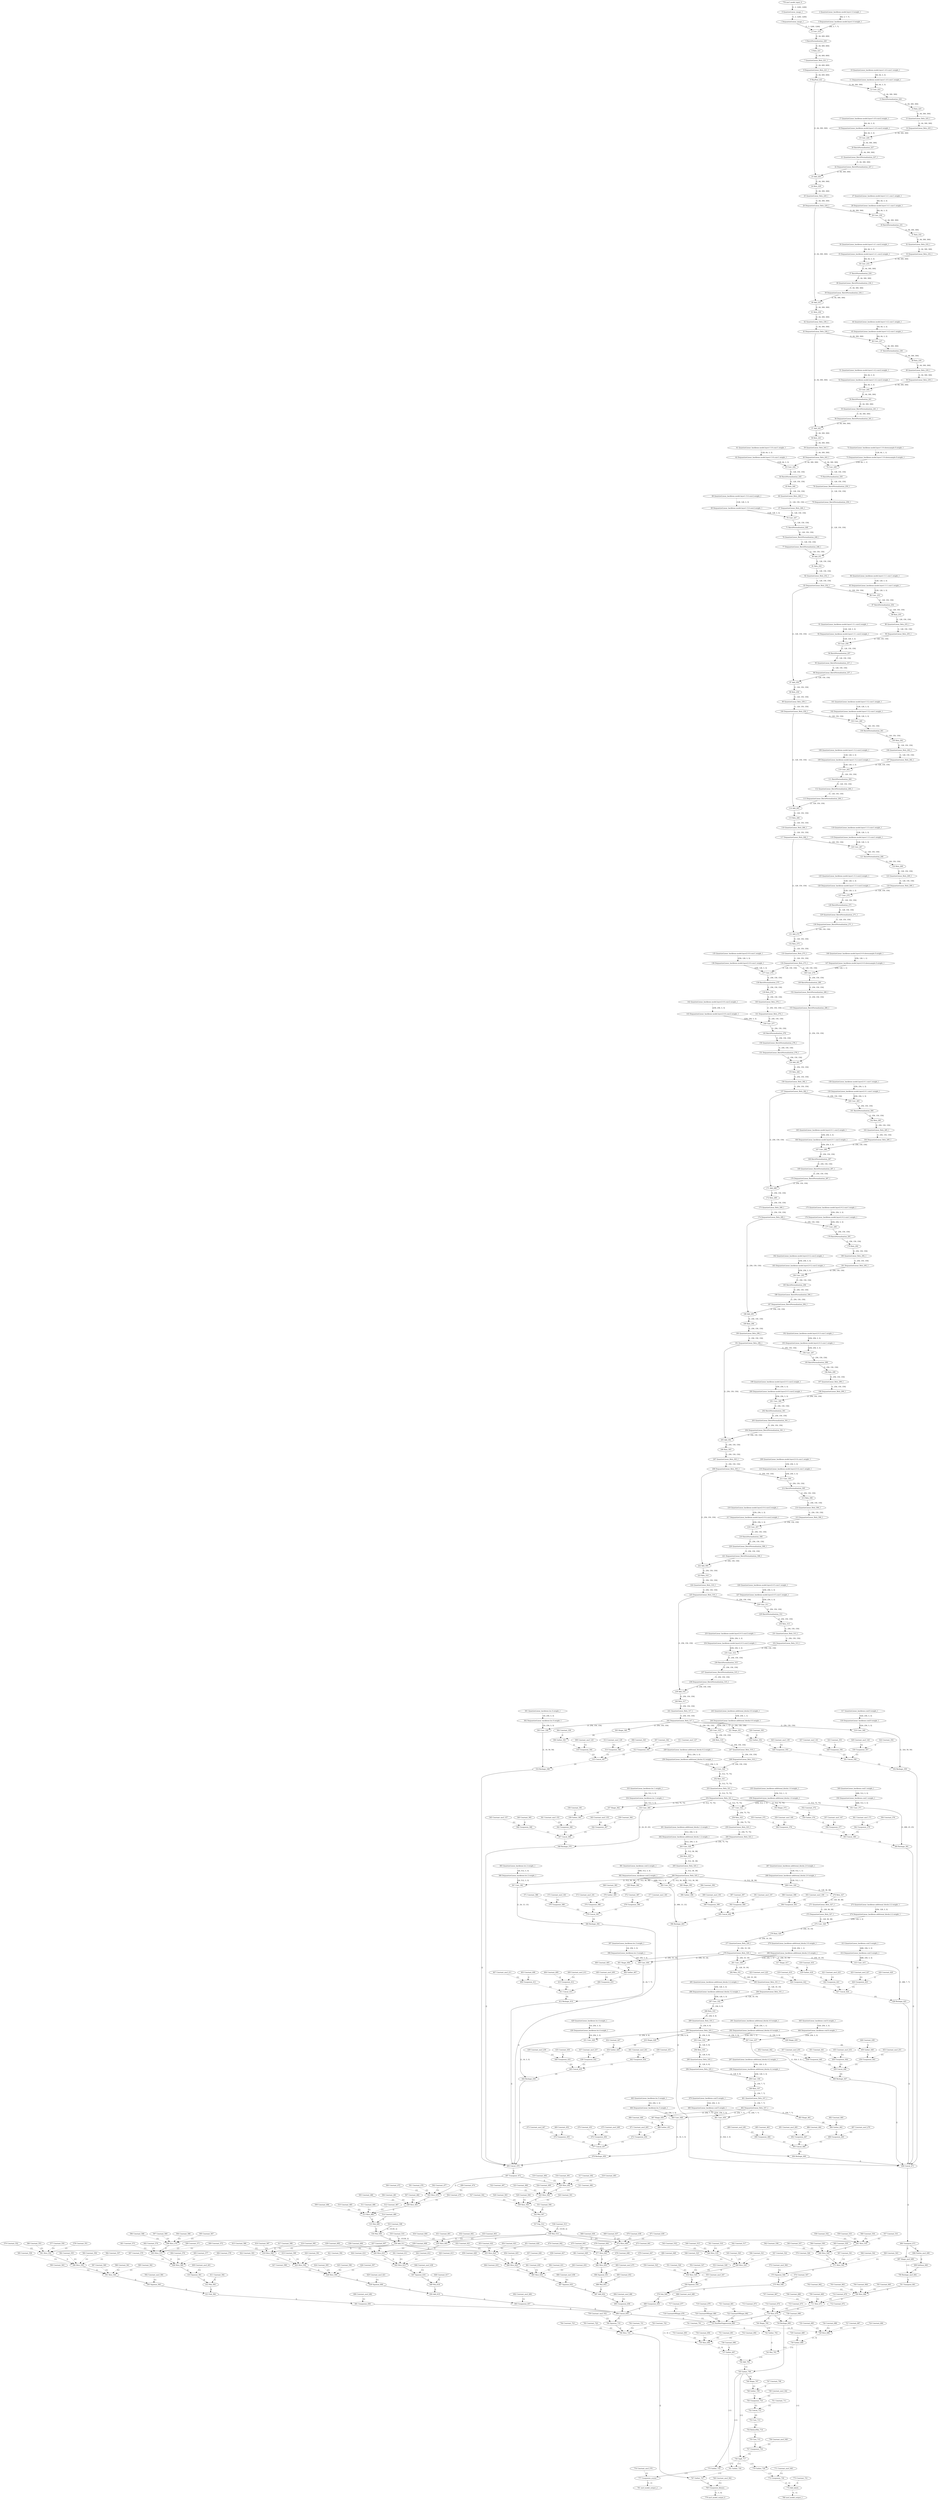strict digraph  {
"0 QuantizeLinear_image_1" [id=0, type=QuantizeLinear];
"1 DequantizeLinear_image_1" [id=1, type=DequantizeLinear];
"2 QuantizeLinear_backbone.model.layer1.0.weight_1" [id=2, type=QuantizeLinear];
"3 DequantizeLinear_backbone.model.layer1.0.weight_1" [id=3, type=DequantizeLinear];
"4 Conv_219" [id=4, type=Conv];
"5 BatchNormalization_220" [id=5, type=BatchNormalization];
"6 Relu_221" [id=6, type=Relu];
"7 QuantizeLinear_Relu_221_1" [id=7, type=QuantizeLinear];
"8 DequantizeLinear_Relu_221_1" [id=8, type=DequantizeLinear];
"9 MaxPool_222" [id=9, type=MaxPool];
"10 QuantizeLinear_backbone.model.layer1.4.0.conv1.weight_1" [id=10, type=QuantizeLinear];
"11 DequantizeLinear_backbone.model.layer1.4.0.conv1.weight_1" [id=11, type=DequantizeLinear];
"12 Conv_223" [id=12, type=Conv];
"13 BatchNormalization_224" [id=13, type=BatchNormalization];
"14 Relu_225" [id=14, type=Relu];
"15 QuantizeLinear_Relu_225_1" [id=15, type=QuantizeLinear];
"16 DequantizeLinear_Relu_225_1" [id=16, type=DequantizeLinear];
"17 QuantizeLinear_backbone.model.layer1.4.0.conv2.weight_1" [id=17, type=QuantizeLinear];
"18 DequantizeLinear_backbone.model.layer1.4.0.conv2.weight_1" [id=18, type=DequantizeLinear];
"19 Conv_226" [id=19, type=Conv];
"20 BatchNormalization_227" [id=20, type=BatchNormalization];
"21 QuantizeLinear_BatchNormalization_227_1" [id=21, type=QuantizeLinear];
"22 DequantizeLinear_BatchNormalization_227_1" [id=22, type=DequantizeLinear];
"23 Add_228" [id=23, type=Add];
"24 Relu_229" [id=24, type=Relu];
"25 QuantizeLinear_Relu_229_1" [id=25, type=QuantizeLinear];
"26 DequantizeLinear_Relu_229_1" [id=26, type=DequantizeLinear];
"27 QuantizeLinear_backbone.model.layer1.4.1.conv1.weight_1" [id=27, type=QuantizeLinear];
"28 DequantizeLinear_backbone.model.layer1.4.1.conv1.weight_1" [id=28, type=DequantizeLinear];
"29 Conv_230" [id=29, type=Conv];
"30 BatchNormalization_231" [id=30, type=BatchNormalization];
"31 Relu_232" [id=31, type=Relu];
"32 QuantizeLinear_Relu_232_1" [id=32, type=QuantizeLinear];
"33 DequantizeLinear_Relu_232_1" [id=33, type=DequantizeLinear];
"34 QuantizeLinear_backbone.model.layer1.4.1.conv2.weight_1" [id=34, type=QuantizeLinear];
"35 DequantizeLinear_backbone.model.layer1.4.1.conv2.weight_1" [id=35, type=DequantizeLinear];
"36 Conv_233" [id=36, type=Conv];
"37 BatchNormalization_234" [id=37, type=BatchNormalization];
"38 QuantizeLinear_BatchNormalization_234_1" [id=38, type=QuantizeLinear];
"39 DequantizeLinear_BatchNormalization_234_1" [id=39, type=DequantizeLinear];
"40 Add_235" [id=40, type=Add];
"41 Relu_236" [id=41, type=Relu];
"42 QuantizeLinear_Relu_236_1" [id=42, type=QuantizeLinear];
"43 DequantizeLinear_Relu_236_1" [id=43, type=DequantizeLinear];
"44 QuantizeLinear_backbone.model.layer1.4.2.conv1.weight_1" [id=44, type=QuantizeLinear];
"45 DequantizeLinear_backbone.model.layer1.4.2.conv1.weight_1" [id=45, type=DequantizeLinear];
"46 Conv_237" [id=46, type=Conv];
"47 BatchNormalization_238" [id=47, type=BatchNormalization];
"48 Relu_239" [id=48, type=Relu];
"49 QuantizeLinear_Relu_239_1" [id=49, type=QuantizeLinear];
"50 DequantizeLinear_Relu_239_1" [id=50, type=DequantizeLinear];
"51 QuantizeLinear_backbone.model.layer1.4.2.conv2.weight_1" [id=51, type=QuantizeLinear];
"52 DequantizeLinear_backbone.model.layer1.4.2.conv2.weight_1" [id=52, type=DequantizeLinear];
"53 Conv_240" [id=53, type=Conv];
"54 BatchNormalization_241" [id=54, type=BatchNormalization];
"55 QuantizeLinear_BatchNormalization_241_1" [id=55, type=QuantizeLinear];
"56 DequantizeLinear_BatchNormalization_241_1" [id=56, type=DequantizeLinear];
"57 Add_242" [id=57, type=Add];
"58 Relu_243" [id=58, type=Relu];
"59 QuantizeLinear_Relu_243_1" [id=59, type=QuantizeLinear];
"60 DequantizeLinear_Relu_243_1" [id=60, type=DequantizeLinear];
"61 QuantizeLinear_backbone.model.layer1.5.0.conv1.weight_1" [id=61, type=QuantizeLinear];
"62 DequantizeLinear_backbone.model.layer1.5.0.conv1.weight_1" [id=62, type=DequantizeLinear];
"63 Conv_244" [id=63, type=Conv];
"64 BatchNormalization_245" [id=64, type=BatchNormalization];
"65 Relu_246" [id=65, type=Relu];
"66 QuantizeLinear_Relu_246_1" [id=66, type=QuantizeLinear];
"67 DequantizeLinear_Relu_246_1" [id=67, type=DequantizeLinear];
"68 QuantizeLinear_backbone.model.layer1.5.0.conv2.weight_1" [id=68, type=QuantizeLinear];
"69 DequantizeLinear_backbone.model.layer1.5.0.conv2.weight_1" [id=69, type=DequantizeLinear];
"70 Conv_247" [id=70, type=Conv];
"71 BatchNormalization_248" [id=71, type=BatchNormalization];
"72 QuantizeLinear_backbone.model.layer1.5.0.downsample.0.weight_1" [id=72, type=QuantizeLinear];
"73 DequantizeLinear_backbone.model.layer1.5.0.downsample.0.weight_1" [id=73, type=DequantizeLinear];
"74 Conv_249" [id=74, type=Conv];
"75 BatchNormalization_250" [id=75, type=BatchNormalization];
"76 QuantizeLinear_BatchNormalization_248_1" [id=76, type=QuantizeLinear];
"77 DequantizeLinear_BatchNormalization_248_1" [id=77, type=DequantizeLinear];
"78 QuantizeLinear_BatchNormalization_250_1" [id=78, type=QuantizeLinear];
"79 DequantizeLinear_BatchNormalization_250_1" [id=79, type=DequantizeLinear];
"80 Add_251" [id=80, type=Add];
"81 Relu_252" [id=81, type=Relu];
"82 QuantizeLinear_Relu_252_1" [id=82, type=QuantizeLinear];
"83 DequantizeLinear_Relu_252_1" [id=83, type=DequantizeLinear];
"84 QuantizeLinear_backbone.model.layer1.5.1.conv1.weight_1" [id=84, type=QuantizeLinear];
"85 DequantizeLinear_backbone.model.layer1.5.1.conv1.weight_1" [id=85, type=DequantizeLinear];
"86 Conv_253" [id=86, type=Conv];
"87 BatchNormalization_254" [id=87, type=BatchNormalization];
"88 Relu_255" [id=88, type=Relu];
"89 QuantizeLinear_Relu_255_1" [id=89, type=QuantizeLinear];
"90 DequantizeLinear_Relu_255_1" [id=90, type=DequantizeLinear];
"91 QuantizeLinear_backbone.model.layer1.5.1.conv2.weight_1" [id=91, type=QuantizeLinear];
"92 DequantizeLinear_backbone.model.layer1.5.1.conv2.weight_1" [id=92, type=DequantizeLinear];
"93 Conv_256" [id=93, type=Conv];
"94 BatchNormalization_257" [id=94, type=BatchNormalization];
"95 QuantizeLinear_BatchNormalization_257_1" [id=95, type=QuantizeLinear];
"96 DequantizeLinear_BatchNormalization_257_1" [id=96, type=DequantizeLinear];
"97 Add_258" [id=97, type=Add];
"98 Relu_259" [id=98, type=Relu];
"99 QuantizeLinear_Relu_259_1" [id=99, type=QuantizeLinear];
"100 DequantizeLinear_Relu_259_1" [id=100, type=DequantizeLinear];
"101 QuantizeLinear_backbone.model.layer1.5.2.conv1.weight_1" [id=101, type=QuantizeLinear];
"102 DequantizeLinear_backbone.model.layer1.5.2.conv1.weight_1" [id=102, type=DequantizeLinear];
"103 Conv_260" [id=103, type=Conv];
"104 BatchNormalization_261" [id=104, type=BatchNormalization];
"105 Relu_262" [id=105, type=Relu];
"106 QuantizeLinear_Relu_262_1" [id=106, type=QuantizeLinear];
"107 DequantizeLinear_Relu_262_1" [id=107, type=DequantizeLinear];
"108 QuantizeLinear_backbone.model.layer1.5.2.conv2.weight_1" [id=108, type=QuantizeLinear];
"109 DequantizeLinear_backbone.model.layer1.5.2.conv2.weight_1" [id=109, type=DequantizeLinear];
"110 Conv_263" [id=110, type=Conv];
"111 BatchNormalization_264" [id=111, type=BatchNormalization];
"112 QuantizeLinear_BatchNormalization_264_1" [id=112, type=QuantizeLinear];
"113 DequantizeLinear_BatchNormalization_264_1" [id=113, type=DequantizeLinear];
"114 Add_265" [id=114, type=Add];
"115 Relu_266" [id=115, type=Relu];
"116 QuantizeLinear_Relu_266_1" [id=116, type=QuantizeLinear];
"117 DequantizeLinear_Relu_266_1" [id=117, type=DequantizeLinear];
"118 QuantizeLinear_backbone.model.layer1.5.3.conv1.weight_1" [id=118, type=QuantizeLinear];
"119 DequantizeLinear_backbone.model.layer1.5.3.conv1.weight_1" [id=119, type=DequantizeLinear];
"120 Conv_267" [id=120, type=Conv];
"121 BatchNormalization_268" [id=121, type=BatchNormalization];
"122 Relu_269" [id=122, type=Relu];
"123 QuantizeLinear_Relu_269_1" [id=123, type=QuantizeLinear];
"124 DequantizeLinear_Relu_269_1" [id=124, type=DequantizeLinear];
"125 QuantizeLinear_backbone.model.layer1.5.3.conv2.weight_1" [id=125, type=QuantizeLinear];
"126 DequantizeLinear_backbone.model.layer1.5.3.conv2.weight_1" [id=126, type=DequantizeLinear];
"127 Conv_270" [id=127, type=Conv];
"128 BatchNormalization_271" [id=128, type=BatchNormalization];
"129 QuantizeLinear_BatchNormalization_271_1" [id=129, type=QuantizeLinear];
"130 DequantizeLinear_BatchNormalization_271_1" [id=130, type=DequantizeLinear];
"131 Add_272" [id=131, type=Add];
"132 Relu_273" [id=132, type=Relu];
"133 QuantizeLinear_Relu_273_1" [id=133, type=QuantizeLinear];
"134 DequantizeLinear_Relu_273_1" [id=134, type=DequantizeLinear];
"135 QuantizeLinear_backbone.model.layer2.0.0.conv1.weight_1" [id=135, type=QuantizeLinear];
"136 DequantizeLinear_backbone.model.layer2.0.0.conv1.weight_1" [id=136, type=DequantizeLinear];
"137 Conv_274" [id=137, type=Conv];
"138 BatchNormalization_275" [id=138, type=BatchNormalization];
"139 Relu_276" [id=139, type=Relu];
"140 QuantizeLinear_Relu_276_1" [id=140, type=QuantizeLinear];
"141 DequantizeLinear_Relu_276_1" [id=141, type=DequantizeLinear];
"142 QuantizeLinear_backbone.model.layer2.0.0.conv2.weight_1" [id=142, type=QuantizeLinear];
"143 DequantizeLinear_backbone.model.layer2.0.0.conv2.weight_1" [id=143, type=DequantizeLinear];
"144 Conv_277" [id=144, type=Conv];
"145 BatchNormalization_278" [id=145, type=BatchNormalization];
"146 QuantizeLinear_backbone.model.layer2.0.0.downsample.0.weight_1" [id=146, type=QuantizeLinear];
"147 DequantizeLinear_backbone.model.layer2.0.0.downsample.0.weight_1" [id=147, type=DequantizeLinear];
"148 Conv_279" [id=148, type=Conv];
"149 BatchNormalization_280" [id=149, type=BatchNormalization];
"150 QuantizeLinear_BatchNormalization_278_1" [id=150, type=QuantizeLinear];
"151 DequantizeLinear_BatchNormalization_278_1" [id=151, type=DequantizeLinear];
"152 QuantizeLinear_BatchNormalization_280_1" [id=152, type=QuantizeLinear];
"153 DequantizeLinear_BatchNormalization_280_1" [id=153, type=DequantizeLinear];
"154 Add_281" [id=154, type=Add];
"155 Relu_282" [id=155, type=Relu];
"156 QuantizeLinear_Relu_282_1" [id=156, type=QuantizeLinear];
"157 DequantizeLinear_Relu_282_1" [id=157, type=DequantizeLinear];
"158 QuantizeLinear_backbone.model.layer2.0.1.conv1.weight_1" [id=158, type=QuantizeLinear];
"159 DequantizeLinear_backbone.model.layer2.0.1.conv1.weight_1" [id=159, type=DequantizeLinear];
"160 Conv_283" [id=160, type=Conv];
"161 BatchNormalization_284" [id=161, type=BatchNormalization];
"162 Relu_285" [id=162, type=Relu];
"163 QuantizeLinear_Relu_285_1" [id=163, type=QuantizeLinear];
"164 DequantizeLinear_Relu_285_1" [id=164, type=DequantizeLinear];
"165 QuantizeLinear_backbone.model.layer2.0.1.conv2.weight_1" [id=165, type=QuantizeLinear];
"166 DequantizeLinear_backbone.model.layer2.0.1.conv2.weight_1" [id=166, type=DequantizeLinear];
"167 Conv_286" [id=167, type=Conv];
"168 BatchNormalization_287" [id=168, type=BatchNormalization];
"169 QuantizeLinear_BatchNormalization_287_1" [id=169, type=QuantizeLinear];
"170 DequantizeLinear_BatchNormalization_287_1" [id=170, type=DequantizeLinear];
"171 Add_288" [id=171, type=Add];
"172 Relu_289" [id=172, type=Relu];
"173 QuantizeLinear_Relu_289_1" [id=173, type=QuantizeLinear];
"174 DequantizeLinear_Relu_289_1" [id=174, type=DequantizeLinear];
"175 QuantizeLinear_backbone.model.layer2.0.2.conv1.weight_1" [id=175, type=QuantizeLinear];
"176 DequantizeLinear_backbone.model.layer2.0.2.conv1.weight_1" [id=176, type=DequantizeLinear];
"177 Conv_290" [id=177, type=Conv];
"178 BatchNormalization_291" [id=178, type=BatchNormalization];
"179 Relu_292" [id=179, type=Relu];
"180 QuantizeLinear_Relu_292_1" [id=180, type=QuantizeLinear];
"181 DequantizeLinear_Relu_292_1" [id=181, type=DequantizeLinear];
"182 QuantizeLinear_backbone.model.layer2.0.2.conv2.weight_1" [id=182, type=QuantizeLinear];
"183 DequantizeLinear_backbone.model.layer2.0.2.conv2.weight_1" [id=183, type=DequantizeLinear];
"184 Conv_293" [id=184, type=Conv];
"185 BatchNormalization_294" [id=185, type=BatchNormalization];
"186 QuantizeLinear_BatchNormalization_294_1" [id=186, type=QuantizeLinear];
"187 DequantizeLinear_BatchNormalization_294_1" [id=187, type=DequantizeLinear];
"188 Add_295" [id=188, type=Add];
"189 Relu_296" [id=189, type=Relu];
"190 QuantizeLinear_Relu_296_1" [id=190, type=QuantizeLinear];
"191 DequantizeLinear_Relu_296_1" [id=191, type=DequantizeLinear];
"192 QuantizeLinear_backbone.model.layer2.0.3.conv1.weight_1" [id=192, type=QuantizeLinear];
"193 DequantizeLinear_backbone.model.layer2.0.3.conv1.weight_1" [id=193, type=DequantizeLinear];
"194 Conv_297" [id=194, type=Conv];
"195 BatchNormalization_298" [id=195, type=BatchNormalization];
"196 Relu_299" [id=196, type=Relu];
"197 QuantizeLinear_Relu_299_1" [id=197, type=QuantizeLinear];
"198 DequantizeLinear_Relu_299_1" [id=198, type=DequantizeLinear];
"199 QuantizeLinear_backbone.model.layer2.0.3.conv2.weight_1" [id=199, type=QuantizeLinear];
"200 DequantizeLinear_backbone.model.layer2.0.3.conv2.weight_1" [id=200, type=DequantizeLinear];
"201 Conv_300" [id=201, type=Conv];
"202 BatchNormalization_301" [id=202, type=BatchNormalization];
"203 QuantizeLinear_BatchNormalization_301_1" [id=203, type=QuantizeLinear];
"204 DequantizeLinear_BatchNormalization_301_1" [id=204, type=DequantizeLinear];
"205 Add_302" [id=205, type=Add];
"206 Relu_303" [id=206, type=Relu];
"207 QuantizeLinear_Relu_303_1" [id=207, type=QuantizeLinear];
"208 DequantizeLinear_Relu_303_1" [id=208, type=DequantizeLinear];
"209 QuantizeLinear_backbone.model.layer2.0.4.conv1.weight_1" [id=209, type=QuantizeLinear];
"210 DequantizeLinear_backbone.model.layer2.0.4.conv1.weight_1" [id=210, type=DequantizeLinear];
"211 Conv_304" [id=211, type=Conv];
"212 BatchNormalization_305" [id=212, type=BatchNormalization];
"213 Relu_306" [id=213, type=Relu];
"214 QuantizeLinear_Relu_306_1" [id=214, type=QuantizeLinear];
"215 DequantizeLinear_Relu_306_1" [id=215, type=DequantizeLinear];
"216 QuantizeLinear_backbone.model.layer2.0.4.conv2.weight_1" [id=216, type=QuantizeLinear];
"217 DequantizeLinear_backbone.model.layer2.0.4.conv2.weight_1" [id=217, type=DequantizeLinear];
"218 Conv_307" [id=218, type=Conv];
"219 BatchNormalization_308" [id=219, type=BatchNormalization];
"220 QuantizeLinear_BatchNormalization_308_1" [id=220, type=QuantizeLinear];
"221 DequantizeLinear_BatchNormalization_308_1" [id=221, type=DequantizeLinear];
"222 Add_309" [id=222, type=Add];
"223 Relu_310" [id=223, type=Relu];
"224 QuantizeLinear_Relu_310_1" [id=224, type=QuantizeLinear];
"225 DequantizeLinear_Relu_310_1" [id=225, type=DequantizeLinear];
"226 QuantizeLinear_backbone.model.layer2.0.5.conv1.weight_1" [id=226, type=QuantizeLinear];
"227 DequantizeLinear_backbone.model.layer2.0.5.conv1.weight_1" [id=227, type=DequantizeLinear];
"228 Conv_311" [id=228, type=Conv];
"229 BatchNormalization_312" [id=229, type=BatchNormalization];
"230 Relu_313" [id=230, type=Relu];
"231 QuantizeLinear_Relu_313_1" [id=231, type=QuantizeLinear];
"232 DequantizeLinear_Relu_313_1" [id=232, type=DequantizeLinear];
"233 QuantizeLinear_backbone.model.layer2.0.5.conv2.weight_1" [id=233, type=QuantizeLinear];
"234 DequantizeLinear_backbone.model.layer2.0.5.conv2.weight_1" [id=234, type=DequantizeLinear];
"235 Conv_314" [id=235, type=Conv];
"236 BatchNormalization_315" [id=236, type=BatchNormalization];
"237 QuantizeLinear_BatchNormalization_315_1" [id=237, type=QuantizeLinear];
"238 DequantizeLinear_BatchNormalization_315_1" [id=238, type=DequantizeLinear];
"239 Add_316" [id=239, type=Add];
"240 Relu_317" [id=240, type=Relu];
"241 QuantizeLinear_Relu_317_1" [id=241, type=QuantizeLinear];
"242 DequantizeLinear_Relu_317_1" [id=242, type=DequantizeLinear];
"243 QuantizeLinear_backbone.additional_blocks.0.0.weight_1" [id=243, type=QuantizeLinear];
"244 DequantizeLinear_backbone.additional_blocks.0.0.weight_1" [id=244, type=DequantizeLinear];
"245 Conv_318" [id=245, type=Conv];
"246 Relu_319" [id=246, type=Relu];
"247 QuantizeLinear_Relu_319_1" [id=247, type=QuantizeLinear];
"248 DequantizeLinear_Relu_319_1" [id=248, type=DequantizeLinear];
"249 QuantizeLinear_backbone.additional_blocks.0.2.weight_1" [id=249, type=QuantizeLinear];
"250 DequantizeLinear_backbone.additional_blocks.0.2.weight_1" [id=250, type=DequantizeLinear];
"251 Conv_320" [id=251, type=Conv];
"252 Relu_321" [id=252, type=Relu];
"253 QuantizeLinear_Relu_321_1" [id=253, type=QuantizeLinear];
"254 DequantizeLinear_Relu_321_1" [id=254, type=DequantizeLinear];
"255 QuantizeLinear_backbone.additional_blocks.1.0.weight_1" [id=255, type=QuantizeLinear];
"256 DequantizeLinear_backbone.additional_blocks.1.0.weight_1" [id=256, type=DequantizeLinear];
"257 Conv_322" [id=257, type=Conv];
"258 Relu_323" [id=258, type=Relu];
"259 QuantizeLinear_Relu_323_1" [id=259, type=QuantizeLinear];
"260 DequantizeLinear_Relu_323_1" [id=260, type=DequantizeLinear];
"261 QuantizeLinear_backbone.additional_blocks.1.2.weight_1" [id=261, type=QuantizeLinear];
"262 DequantizeLinear_backbone.additional_blocks.1.2.weight_1" [id=262, type=DequantizeLinear];
"263 Conv_324" [id=263, type=Conv];
"264 Relu_325" [id=264, type=Relu];
"265 QuantizeLinear_Relu_325_1" [id=265, type=QuantizeLinear];
"266 DequantizeLinear_Relu_325_1" [id=266, type=DequantizeLinear];
"267 QuantizeLinear_backbone.additional_blocks.2.0.weight_1" [id=267, type=QuantizeLinear];
"268 DequantizeLinear_backbone.additional_blocks.2.0.weight_1" [id=268, type=DequantizeLinear];
"269 Conv_326" [id=269, type=Conv];
"270 Relu_327" [id=270, type=Relu];
"271 QuantizeLinear_Relu_327_1" [id=271, type=QuantizeLinear];
"272 DequantizeLinear_Relu_327_1" [id=272, type=DequantizeLinear];
"273 QuantizeLinear_backbone.additional_blocks.2.2.weight_1" [id=273, type=QuantizeLinear];
"274 DequantizeLinear_backbone.additional_blocks.2.2.weight_1" [id=274, type=DequantizeLinear];
"275 Conv_328" [id=275, type=Conv];
"276 Relu_329" [id=276, type=Relu];
"277 QuantizeLinear_Relu_329_1" [id=277, type=QuantizeLinear];
"278 DequantizeLinear_Relu_329_1" [id=278, type=DequantizeLinear];
"279 QuantizeLinear_backbone.additional_blocks.3.0.weight_1" [id=279, type=QuantizeLinear];
"280 DequantizeLinear_backbone.additional_blocks.3.0.weight_1" [id=280, type=DequantizeLinear];
"281 Conv_330" [id=281, type=Conv];
"282 Relu_331" [id=282, type=Relu];
"283 QuantizeLinear_Relu_331_1" [id=283, type=QuantizeLinear];
"284 DequantizeLinear_Relu_331_1" [id=284, type=DequantizeLinear];
"285 QuantizeLinear_backbone.additional_blocks.3.2.weight_1" [id=285, type=QuantizeLinear];
"286 DequantizeLinear_backbone.additional_blocks.3.2.weight_1" [id=286, type=DequantizeLinear];
"287 Conv_332" [id=287, type=Conv];
"288 Relu_333" [id=288, type=Relu];
"289 QuantizeLinear_Relu_333_1" [id=289, type=QuantizeLinear];
"290 DequantizeLinear_Relu_333_1" [id=290, type=DequantizeLinear];
"291 QuantizeLinear_backbone.additional_blocks.4.0.weight_1" [id=291, type=QuantizeLinear];
"292 DequantizeLinear_backbone.additional_blocks.4.0.weight_1" [id=292, type=DequantizeLinear];
"293 Conv_334" [id=293, type=Conv];
"294 Relu_335" [id=294, type=Relu];
"295 QuantizeLinear_Relu_335_1" [id=295, type=QuantizeLinear];
"296 DequantizeLinear_Relu_335_1" [id=296, type=DequantizeLinear];
"297 QuantizeLinear_backbone.additional_blocks.4.2.weight_1" [id=297, type=QuantizeLinear];
"298 DequantizeLinear_backbone.additional_blocks.4.2.weight_1" [id=298, type=DequantizeLinear];
"299 Conv_336" [id=299, type=Conv];
"300 Relu_337" [id=300, type=Relu];
"301 QuantizeLinear_backbone.loc.0.weight_1" [id=301, type=QuantizeLinear];
"302 DequantizeLinear_backbone.loc.0.weight_1" [id=302, type=DequantizeLinear];
"303 Conv_338" [id=303, type=Conv];
"304 Constant_339" [id=304, type=Constant];
"305 Shape_340" [id=305, type=Shape];
"306 Gather_341" [id=306, type=Gather];
"307 Constant_342" [id=307, type=Constant];
"308 Constant_343" [id=308, type=Constant];
"309 Constant_nncf_125" [id=309, type=Constant];
"310 Unsqueeze_344" [id=310, type=Unsqueeze];
"311 Constant_nncf_127" [id=311, type=Constant];
"312 Unsqueeze_345" [id=312, type=Unsqueeze];
"313 Constant_nncf_129" [id=313, type=Constant];
"314 Unsqueeze_346" [id=314, type=Unsqueeze];
"315 Concat_347" [id=315, type=Concat];
"316 Reshape_348" [id=316, type=Reshape];
"317 QuantizeLinear_backbone.conf.0.weight_1" [id=317, type=QuantizeLinear];
"318 DequantizeLinear_backbone.conf.0.weight_1" [id=318, type=DequantizeLinear];
"319 Conv_349" [id=319, type=Conv];
"320 Constant_350" [id=320, type=Constant];
"321 Shape_351" [id=321, type=Shape];
"322 Gather_352" [id=322, type=Gather];
"323 Constant_353" [id=323, type=Constant];
"324 Constant_354" [id=324, type=Constant];
"325 Constant_nncf_139" [id=325, type=Constant];
"326 Unsqueeze_355" [id=326, type=Unsqueeze];
"327 Constant_nncf_141" [id=327, type=Constant];
"328 Unsqueeze_356" [id=328, type=Unsqueeze];
"329 Constant_nncf_143" [id=329, type=Constant];
"330 Unsqueeze_357" [id=330, type=Unsqueeze];
"331 Concat_358" [id=331, type=Concat];
"332 Reshape_359" [id=332, type=Reshape];
"333 QuantizeLinear_backbone.loc.1.weight_1" [id=333, type=QuantizeLinear];
"334 DequantizeLinear_backbone.loc.1.weight_1" [id=334, type=DequantizeLinear];
"335 Conv_360" [id=335, type=Conv];
"336 Constant_361" [id=336, type=Constant];
"337 Shape_362" [id=337, type=Shape];
"338 Gather_363" [id=338, type=Gather];
"339 Constant_364" [id=339, type=Constant];
"340 Constant_365" [id=340, type=Constant];
"341 Constant_nncf_153" [id=341, type=Constant];
"342 Unsqueeze_366" [id=342, type=Unsqueeze];
"343 Constant_nncf_155" [id=343, type=Constant];
"344 Unsqueeze_367" [id=344, type=Unsqueeze];
"345 Constant_nncf_157" [id=345, type=Constant];
"346 Unsqueeze_368" [id=346, type=Unsqueeze];
"347 Concat_369" [id=347, type=Concat];
"348 Reshape_370" [id=348, type=Reshape];
"349 QuantizeLinear_backbone.conf.1.weight_1" [id=349, type=QuantizeLinear];
"350 DequantizeLinear_backbone.conf.1.weight_1" [id=350, type=DequantizeLinear];
"351 Conv_371" [id=351, type=Conv];
"352 Constant_372" [id=352, type=Constant];
"353 Shape_373" [id=353, type=Shape];
"354 Gather_374" [id=354, type=Gather];
"355 Constant_375" [id=355, type=Constant];
"356 Constant_376" [id=356, type=Constant];
"357 Constant_nncf_167" [id=357, type=Constant];
"358 Unsqueeze_377" [id=358, type=Unsqueeze];
"359 Constant_nncf_169" [id=359, type=Constant];
"360 Unsqueeze_378" [id=360, type=Unsqueeze];
"361 Constant_nncf_171" [id=361, type=Constant];
"362 Unsqueeze_379" [id=362, type=Unsqueeze];
"363 Concat_380" [id=363, type=Concat];
"364 Reshape_381" [id=364, type=Reshape];
"365 QuantizeLinear_backbone.loc.2.weight_1" [id=365, type=QuantizeLinear];
"366 DequantizeLinear_backbone.loc.2.weight_1" [id=366, type=DequantizeLinear];
"367 Conv_382" [id=367, type=Conv];
"368 Constant_383" [id=368, type=Constant];
"369 Shape_384" [id=369, type=Shape];
"370 Gather_385" [id=370, type=Gather];
"371 Constant_386" [id=371, type=Constant];
"372 Constant_387" [id=372, type=Constant];
"373 Constant_nncf_181" [id=373, type=Constant];
"374 Unsqueeze_388" [id=374, type=Unsqueeze];
"375 Constant_nncf_183" [id=375, type=Constant];
"376 Unsqueeze_389" [id=376, type=Unsqueeze];
"377 Constant_nncf_185" [id=377, type=Constant];
"378 Unsqueeze_390" [id=378, type=Unsqueeze];
"379 Concat_391" [id=379, type=Concat];
"380 Reshape_392" [id=380, type=Reshape];
"381 QuantizeLinear_backbone.conf.2.weight_1" [id=381, type=QuantizeLinear];
"382 DequantizeLinear_backbone.conf.2.weight_1" [id=382, type=DequantizeLinear];
"383 Conv_393" [id=383, type=Conv];
"384 Constant_394" [id=384, type=Constant];
"385 Shape_395" [id=385, type=Shape];
"386 Gather_396" [id=386, type=Gather];
"387 Constant_397" [id=387, type=Constant];
"388 Constant_398" [id=388, type=Constant];
"389 Constant_nncf_195" [id=389, type=Constant];
"390 Unsqueeze_399" [id=390, type=Unsqueeze];
"391 Constant_nncf_197" [id=391, type=Constant];
"392 Unsqueeze_400" [id=392, type=Unsqueeze];
"393 Constant_nncf_199" [id=393, type=Constant];
"394 Unsqueeze_401" [id=394, type=Unsqueeze];
"395 Concat_402" [id=395, type=Concat];
"396 Reshape_403" [id=396, type=Reshape];
"397 QuantizeLinear_backbone.loc.3.weight_1" [id=397, type=QuantizeLinear];
"398 DequantizeLinear_backbone.loc.3.weight_1" [id=398, type=DequantizeLinear];
"399 Conv_404" [id=399, type=Conv];
"400 Constant_405" [id=400, type=Constant];
"401 Shape_406" [id=401, type=Shape];
"402 Gather_407" [id=402, type=Gather];
"403 Constant_408" [id=403, type=Constant];
"404 Constant_409" [id=404, type=Constant];
"405 Constant_nncf_209" [id=405, type=Constant];
"406 Unsqueeze_410" [id=406, type=Unsqueeze];
"407 Constant_nncf_211" [id=407, type=Constant];
"408 Unsqueeze_411" [id=408, type=Unsqueeze];
"409 Constant_nncf_213" [id=409, type=Constant];
"410 Unsqueeze_412" [id=410, type=Unsqueeze];
"411 Concat_413" [id=411, type=Concat];
"412 Reshape_414" [id=412, type=Reshape];
"413 QuantizeLinear_backbone.conf.3.weight_1" [id=413, type=QuantizeLinear];
"414 DequantizeLinear_backbone.conf.3.weight_1" [id=414, type=DequantizeLinear];
"415 Conv_415" [id=415, type=Conv];
"416 Constant_416" [id=416, type=Constant];
"417 Shape_417" [id=417, type=Shape];
"418 Gather_418" [id=418, type=Gather];
"419 Constant_419" [id=419, type=Constant];
"420 Constant_420" [id=420, type=Constant];
"421 Constant_nncf_223" [id=421, type=Constant];
"422 Unsqueeze_421" [id=422, type=Unsqueeze];
"423 Constant_nncf_225" [id=423, type=Constant];
"424 Unsqueeze_422" [id=424, type=Unsqueeze];
"425 Constant_nncf_227" [id=425, type=Constant];
"426 Unsqueeze_423" [id=426, type=Unsqueeze];
"427 Concat_424" [id=427, type=Concat];
"428 Reshape_425" [id=428, type=Reshape];
"429 QuantizeLinear_backbone.loc.4.weight_1" [id=429, type=QuantizeLinear];
"430 DequantizeLinear_backbone.loc.4.weight_1" [id=430, type=DequantizeLinear];
"431 Conv_426" [id=431, type=Conv];
"432 Constant_427" [id=432, type=Constant];
"433 Shape_428" [id=433, type=Shape];
"434 Gather_429" [id=434, type=Gather];
"435 Constant_430" [id=435, type=Constant];
"436 Constant_431" [id=436, type=Constant];
"437 Constant_nncf_237" [id=437, type=Constant];
"438 Unsqueeze_432" [id=438, type=Unsqueeze];
"439 Constant_nncf_239" [id=439, type=Constant];
"440 Unsqueeze_433" [id=440, type=Unsqueeze];
"441 Constant_nncf_241" [id=441, type=Constant];
"442 Unsqueeze_434" [id=442, type=Unsqueeze];
"443 Concat_435" [id=443, type=Concat];
"444 Reshape_436" [id=444, type=Reshape];
"445 QuantizeLinear_backbone.conf.4.weight_1" [id=445, type=QuantizeLinear];
"446 DequantizeLinear_backbone.conf.4.weight_1" [id=446, type=DequantizeLinear];
"447 Conv_437" [id=447, type=Conv];
"448 Constant_438" [id=448, type=Constant];
"449 Shape_439" [id=449, type=Shape];
"450 Gather_440" [id=450, type=Gather];
"451 Constant_441" [id=451, type=Constant];
"452 Constant_442" [id=452, type=Constant];
"453 Constant_nncf_251" [id=453, type=Constant];
"454 Unsqueeze_443" [id=454, type=Unsqueeze];
"455 Constant_nncf_253" [id=455, type=Constant];
"456 Unsqueeze_444" [id=456, type=Unsqueeze];
"457 Constant_nncf_255" [id=457, type=Constant];
"458 Unsqueeze_445" [id=458, type=Unsqueeze];
"459 Concat_446" [id=459, type=Concat];
"460 Reshape_447" [id=460, type=Reshape];
"461 QuantizeLinear_Relu_337_1" [id=461, type=QuantizeLinear];
"462 DequantizeLinear_Relu_337_1" [id=462, type=DequantizeLinear];
"463 QuantizeLinear_backbone.loc.5.weight_1" [id=463, type=QuantizeLinear];
"464 DequantizeLinear_backbone.loc.5.weight_1" [id=464, type=DequantizeLinear];
"465 Conv_448" [id=465, type=Conv];
"466 Constant_449" [id=466, type=Constant];
"467 Shape_450" [id=467, type=Shape];
"468 Gather_451" [id=468, type=Gather];
"469 Constant_452" [id=469, type=Constant];
"470 Constant_453" [id=470, type=Constant];
"471 Constant_nncf_265" [id=471, type=Constant];
"472 Unsqueeze_454" [id=472, type=Unsqueeze];
"473 Constant_nncf_267" [id=473, type=Constant];
"474 Unsqueeze_455" [id=474, type=Unsqueeze];
"475 Constant_nncf_269" [id=475, type=Constant];
"476 Unsqueeze_456" [id=476, type=Unsqueeze];
"477 Concat_457" [id=477, type=Concat];
"478 Reshape_458" [id=478, type=Reshape];
"479 QuantizeLinear_backbone.conf.5.weight_1" [id=479, type=QuantizeLinear];
"480 DequantizeLinear_backbone.conf.5.weight_1" [id=480, type=DequantizeLinear];
"481 Conv_459" [id=481, type=Conv];
"482 Constant_460" [id=482, type=Constant];
"483 Shape_461" [id=483, type=Shape];
"484 Gather_462" [id=484, type=Gather];
"485 Constant_463" [id=485, type=Constant];
"486 Constant_464" [id=486, type=Constant];
"487 Constant_nncf_279" [id=487, type=Constant];
"488 Unsqueeze_465" [id=488, type=Unsqueeze];
"489 Constant_nncf_281" [id=489, type=Constant];
"490 Unsqueeze_466" [id=490, type=Unsqueeze];
"491 Constant_nncf_283" [id=491, type=Constant];
"492 Unsqueeze_467" [id=492, type=Unsqueeze];
"493 Concat_468" [id=493, type=Concat];
"494 Reshape_469" [id=494, type=Reshape];
"495 Concat_470" [id=495, type=Concat];
"496 Concat_471" [id=496, type=Concat];
"497 Transpose_472" [id=497, type=Transpose];
"498 Transpose_473" [id=498, type=Transpose];
"499 Constant_474" [id=499, type=Constant];
"500 Constant_475" [id=500, type=Constant];
"501 Constant_476" [id=501, type=Constant];
"502 Constant_477" [id=502, type=Constant];
"503 Slice_478" [id=503, type=Slice];
"504 Constant_479" [id=504, type=Constant];
"505 Constant_480" [id=505, type=Constant];
"506 Constant_481" [id=506, type=Constant];
"507 Constant_482" [id=507, type=Constant];
"508 Slice_483" [id=508, type=Slice];
"509 Constant_484" [id=509, type=Constant];
"510 Constant_485" [id=510, type=Constant];
"511 Constant_486" [id=511, type=Constant];
"512 Constant_487" [id=512, type=Constant];
"513 Slice_488" [id=513, type=Slice];
"514 Constant_489" [id=514, type=Constant];
"515 Mul_490" [id=515, type=Mul];
"516 Constant_491" [id=516, type=Constant];
"517 Constant_492" [id=517, type=Constant];
"518 Constant_493" [id=518, type=Constant];
"519 Constant_494" [id=519, type=Constant];
"520 Slice_495" [id=520, type=Slice];
"521 Constant_496" [id=521, type=Constant];
"522 Constant_497" [id=522, type=Constant];
"523 Constant_498" [id=523, type=Constant];
"524 Constant_499" [id=524, type=Constant];
"525 Slice_500" [id=525, type=Slice];
"526 Constant_501" [id=526, type=Constant];
"527 Constant_502" [id=527, type=Constant];
"528 Constant_503" [id=528, type=Constant];
"529 Constant_504" [id=529, type=Constant];
"530 Slice_505" [id=530, type=Slice];
"531 Constant_506" [id=531, type=Constant];
"532 Mul_507" [id=532, type=Mul];
"533 Constant_508" [id=533, type=Constant];
"534 Mul_509" [id=534, type=Mul];
"535 Constant_510" [id=535, type=Constant];
"536 Add_511" [id=536, type=Add];
"537 Exp_512" [id=537, type=Exp];
"538 Constant_513" [id=538, type=Constant];
"539 Mul_514" [id=539, type=Mul];
"540 Constant_515" [id=540, type=Constant];
"541 Constant_516" [id=541, type=Constant];
"542 Constant_517" [id=542, type=Constant];
"543 Constant_518" [id=543, type=Constant];
"544 Slice_519" [id=544, type=Slice];
"545 Constant_520" [id=545, type=Constant];
"546 Constant_521" [id=546, type=Constant];
"547 Constant_522" [id=547, type=Constant];
"548 Constant_523" [id=548, type=Constant];
"549 Slice_524" [id=549, type=Slice];
"550 Constant_525" [id=550, type=Constant];
"551 Constant_526" [id=551, type=Constant];
"552 Constant_527" [id=552, type=Constant];
"553 Constant_528" [id=553, type=Constant];
"554 Slice_529" [id=554, type=Slice];
"555 Constant_nncf_347" [id=555, type=Constant];
"556 Squeeze_530" [id=556, type=Squeeze];
"557 Constant_531" [id=557, type=Constant];
"558 Constant_532" [id=558, type=Constant];
"559 Constant_533" [id=559, type=Constant];
"560 Constant_534" [id=560, type=Constant];
"561 Slice_535" [id=561, type=Slice];
"562 Constant_536" [id=562, type=Constant];
"563 Constant_537" [id=563, type=Constant];
"564 Constant_538" [id=564, type=Constant];
"565 Constant_539" [id=565, type=Constant];
"566 Slice_540" [id=566, type=Slice];
"567 Constant_541" [id=567, type=Constant];
"568 Constant_542" [id=568, type=Constant];
"569 Constant_543" [id=569, type=Constant];
"570 Constant_544" [id=570, type=Constant];
"571 Slice_545" [id=571, type=Slice];
"572 Constant_nncf_364" [id=572, type=Constant];
"573 Squeeze_546" [id=573, type=Squeeze];
"574 Constant_547" [id=574, type=Constant];
"575 Mul_548" [id=575, type=Mul];
"576 Sub_549" [id=576, type=Sub];
"577 Constant_550" [id=577, type=Constant];
"578 Constant_551" [id=578, type=Constant];
"579 Constant_552" [id=579, type=Constant];
"580 Constant_553" [id=580, type=Constant];
"581 Slice_554" [id=581, type=Slice];
"582 Constant_555" [id=582, type=Constant];
"583 Constant_556" [id=583, type=Constant];
"584 Constant_557" [id=584, type=Constant];
"585 Constant_558" [id=585, type=Constant];
"586 Slice_559" [id=586, type=Slice];
"587 Constant_560" [id=587, type=Constant];
"588 Constant_561" [id=588, type=Constant];
"589 Constant_562" [id=589, type=Constant];
"590 Constant_563" [id=590, type=Constant];
"591 Slice_564" [id=591, type=Slice];
"592 Constant_nncf_384" [id=592, type=Constant];
"593 Squeeze_565" [id=593, type=Squeeze];
"594 Constant_566" [id=594, type=Constant];
"595 Constant_567" [id=595, type=Constant];
"596 Constant_568" [id=596, type=Constant];
"597 Constant_569" [id=597, type=Constant];
"598 Slice_570" [id=598, type=Slice];
"599 Constant_571" [id=599, type=Constant];
"600 Constant_572" [id=600, type=Constant];
"601 Constant_573" [id=601, type=Constant];
"602 Constant_574" [id=602, type=Constant];
"603 Slice_575" [id=603, type=Slice];
"604 Constant_576" [id=604, type=Constant];
"605 Constant_577" [id=605, type=Constant];
"606 Constant_578" [id=606, type=Constant];
"607 Constant_579" [id=607, type=Constant];
"608 Slice_580" [id=608, type=Slice];
"609 Constant_nncf_401" [id=609, type=Constant];
"610 Squeeze_581" [id=610, type=Squeeze];
"611 Constant_582" [id=611, type=Constant];
"612 Mul_583" [id=612, type=Mul];
"613 Sub_584" [id=613, type=Sub];
"614 Constant_585" [id=614, type=Constant];
"615 Constant_586" [id=615, type=Constant];
"616 Constant_587" [id=616, type=Constant];
"617 Constant_588" [id=617, type=Constant];
"618 Slice_589" [id=618, type=Slice];
"619 Constant_590" [id=619, type=Constant];
"620 Constant_591" [id=620, type=Constant];
"621 Constant_592" [id=621, type=Constant];
"622 Constant_593" [id=622, type=Constant];
"623 Slice_594" [id=623, type=Slice];
"624 Constant_595" [id=624, type=Constant];
"625 Constant_596" [id=625, type=Constant];
"626 Constant_597" [id=626, type=Constant];
"627 Constant_598" [id=627, type=Constant];
"628 Slice_599" [id=628, type=Slice];
"629 Constant_nncf_421" [id=629, type=Constant];
"630 Squeeze_600" [id=630, type=Squeeze];
"631 Constant_601" [id=631, type=Constant];
"632 Constant_602" [id=632, type=Constant];
"633 Constant_603" [id=633, type=Constant];
"634 Constant_604" [id=634, type=Constant];
"635 Slice_605" [id=635, type=Slice];
"636 Constant_606" [id=636, type=Constant];
"637 Constant_607" [id=637, type=Constant];
"638 Constant_608" [id=638, type=Constant];
"639 Constant_609" [id=639, type=Constant];
"640 Slice_610" [id=640, type=Slice];
"641 Constant_611" [id=641, type=Constant];
"642 Constant_612" [id=642, type=Constant];
"643 Constant_613" [id=643, type=Constant];
"644 Constant_614" [id=644, type=Constant];
"645 Slice_615" [id=645, type=Slice];
"646 Constant_nncf_438" [id=646, type=Constant];
"647 Squeeze_616" [id=647, type=Squeeze];
"648 Constant_617" [id=648, type=Constant];
"649 Mul_618" [id=649, type=Mul];
"650 Add_619" [id=650, type=Add];
"651 Constant_620" [id=651, type=Constant];
"652 Constant_621" [id=652, type=Constant];
"653 Constant_622" [id=653, type=Constant];
"654 Constant_623" [id=654, type=Constant];
"655 Slice_624" [id=655, type=Slice];
"656 Constant_625" [id=656, type=Constant];
"657 Constant_626" [id=657, type=Constant];
"658 Constant_627" [id=658, type=Constant];
"659 Constant_628" [id=659, type=Constant];
"660 Slice_629" [id=660, type=Slice];
"661 Constant_630" [id=661, type=Constant];
"662 Constant_631" [id=662, type=Constant];
"663 Constant_632" [id=663, type=Constant];
"664 Constant_633" [id=664, type=Constant];
"665 Slice_634" [id=665, type=Slice];
"666 Constant_nncf_458" [id=666, type=Constant];
"667 Squeeze_635" [id=667, type=Squeeze];
"668 Constant_636" [id=668, type=Constant];
"669 Constant_637" [id=669, type=Constant];
"670 Constant_638" [id=670, type=Constant];
"671 Constant_639" [id=671, type=Constant];
"672 Slice_640" [id=672, type=Slice];
"673 Constant_641" [id=673, type=Constant];
"674 Constant_642" [id=674, type=Constant];
"675 Constant_643" [id=675, type=Constant];
"676 Constant_644" [id=676, type=Constant];
"677 Slice_645" [id=677, type=Slice];
"678 Constant_646" [id=678, type=Constant];
"679 Constant_647" [id=679, type=Constant];
"680 Constant_648" [id=680, type=Constant];
"681 Constant_649" [id=681, type=Constant];
"682 Slice_650" [id=682, type=Slice];
"683 Constant_nncf_475" [id=683, type=Constant];
"684 Squeeze_651" [id=684, type=Squeeze];
"685 Constant_652" [id=685, type=Constant];
"686 Mul_653" [id=686, type=Mul];
"687 Add_654" [id=687, type=Add];
"688 Constant_nncf_480" [id=688, type=Constant];
"689 Unsqueeze_655" [id=689, type=Unsqueeze];
"690 Constant_nncf_482" [id=690, type=Constant];
"691 Unsqueeze_656" [id=691, type=Unsqueeze];
"692 Constant_nncf_484" [id=692, type=Constant];
"693 Unsqueeze_657" [id=693, type=Unsqueeze];
"694 Constant_nncf_486" [id=694, type=Constant];
"695 Unsqueeze_658" [id=695, type=Unsqueeze];
"696 Concat_659" [id=696, type=Concat];
"697 Shape_nncf_489" [id=697, type=Shape];
"698 Flatten_nncf_490" [id=698, type=Flatten];
"699 Softmax_660" [id=699, type=Softmax];
"700 Reshape_nncf_492" [id=700, type=Reshape];
"701 Transpose_661" [id=701, type=Transpose];
"702 Constant_662" [id=702, type=Constant];
"703 Constant_663" [id=703, type=Constant];
"704 Constant_664" [id=704, type=Constant];
"705 Constant_665" [id=705, type=Constant];
"706 Slice_666" [id=706, type=Slice];
"707 Constant_667" [id=707, type=Constant];
"708 Constant_668" [id=708, type=Constant];
"709 Constant_669" [id=709, type=Constant];
"710 Constant_670" [id=710, type=Constant];
"711 Slice_671" [id=711, type=Slice];
"712 Constant_672" [id=712, type=Constant];
"713 Constant_673" [id=713, type=Constant];
"714 Constant_674" [id=714, type=Constant];
"715 Constant_675" [id=715, type=Constant];
"716 Slice_676" [id=716, type=Slice];
"717 Constant_677" [id=717, type=Constant];
"718 ConstantOfShape_678" [id=718, type=ConstantOfShape];
"719 Constant_679" [id=719, type=Constant];
"720 ConstantOfShape_680" [id=720, type=ConstantOfShape];
"721 Constant_681" [id=721, type=Constant];
"722 ConstantOfShape_682" [id=722, type=ConstantOfShape];
"723 NonMaxSuppression_683" [id=723, type=NonMaxSuppression];
"724 Constant_684" [id=724, type=Constant];
"725 Constant_685" [id=725, type=Constant];
"726 Constant_686" [id=726, type=Constant];
"727 Constant_687" [id=727, type=Constant];
"728 Slice_688" [id=728, type=Slice];
"729 Constant_689" [id=729, type=Constant];
"730 Gather_690" [id=730, type=Gather];
"731 Constant_691" [id=731, type=Constant];
"732 Constant_692" [id=732, type=Constant];
"733 Constant_693" [id=733, type=Constant];
"734 Constant_694" [id=734, type=Constant];
"735 Slice_695" [id=735, type=Slice];
"736 Constant_696" [id=736, type=Constant];
"737 Gather_697" [id=737, type=Gather];
"738 Constant_698" [id=738, type=Constant];
"739 Reshape_699" [id=739, type=Reshape];
"740 Shape_700" [id=740, type=Shape];
"741 Constant_701" [id=741, type=Constant];
"742 Gather_702" [id=742, type=Gather];
"743 Mul_703" [id=743, type=Mul];
"744 Add_704" [id=744, type=Add];
"745 Gather_706" [id=745, type=Gather];
"746 Shape_707" [id=746, type=Shape];
"747 Constant_708" [id=747, type=Constant];
"748 Gather_709" [id=748, type=Gather];
"749 Constant_nncf_542" [id=749, type=Constant];
"750 Unsqueeze_710" [id=750, type=Unsqueeze];
"751 Constant_711" [id=751, type=Constant];
"752 Concat_712" [id=752, type=Concat];
"753 Cast_713" [id=753, type=Cast];
"754 ReduceMin_714" [id=754, type=ReduceMin];
"755 Cast_715" [id=755, type=Cast];
"756 Constant_nncf_549" [id=756, type=Constant];
"757 Unsqueeze_716" [id=757, type=Unsqueeze];
"758 TopK_717" [id=758, type=TopK];
"759 Constant_nncf_552" [id=759, type=Constant];
"760 Squeeze_719" [id=760, type=Squeeze];
"761 Gather_720" [id=761, type=Gather];
"762 Constant_721" [id=762, type=Constant];
"763 Constant_722" [id=763, type=Constant];
"764 Constant_723" [id=764, type=Constant];
"765 Constant_724" [id=765, type=Constant];
"766 Slice_725" [id=766, type=Slice];
"767 Gather_727" [id=767, type=Gather];
"768 Constant_nncf_562" [id=768, type=Constant];
"769 Unsqueeze_bboxes" [id=769, type=Unsqueeze];
"770 Gather_729" [id=770, type=Gather];
"771 Constant_nncf_565" [id=771, type=Constant];
"772 Unsqueeze_730" [id=772, type=Unsqueeze];
"773 Constant_731" [id=773, type=Constant];
"774 Add_labels" [id=774, type=Add];
"775 Gather_733" [id=775, type=Gather];
"776 Constant_nncf_570" [id=776, type=Constant];
"777 Unsqueeze_scores" [id=777, type=Unsqueeze];
"778 nncf_model_input_0" [id=778, type="nncf_model_input"];
"779 nncf_model_output_0" [id=779, type="nncf_model_output"];
"780 nncf_model_output_1" [id=780, type="nncf_model_output"];
"781 nncf_model_output_2" [id=781, type="nncf_model_output"];
"0 QuantizeLinear_image_1" -> "1 DequantizeLinear_image_1" [style=dashed, label="[1, 3, 1200, 1200]"];
"1 DequantizeLinear_image_1" -> "4 Conv_219" [style=solid, label="[1, 3, 1200, 1200]"];
"2 QuantizeLinear_backbone.model.layer1.0.weight_1" -> "3 DequantizeLinear_backbone.model.layer1.0.weight_1" [style=dashed, label="[64, 3, 7, 7]"];
"3 DequantizeLinear_backbone.model.layer1.0.weight_1" -> "4 Conv_219" [style=solid, label="[64, 3, 7, 7]"];
"4 Conv_219" -> "5 BatchNormalization_220" [style=solid, label="[1, 64, 600, 600]"];
"5 BatchNormalization_220" -> "6 Relu_221" [style=solid, label="[1, 64, 600, 600]"];
"6 Relu_221" -> "7 QuantizeLinear_Relu_221_1" [style=solid, label="[1, 64, 600, 600]"];
"7 QuantizeLinear_Relu_221_1" -> "8 DequantizeLinear_Relu_221_1" [style=dashed, label="[1, 64, 600, 600]"];
"8 DequantizeLinear_Relu_221_1" -> "9 MaxPool_222" [style=solid, label="[1, 64, 600, 600]"];
"9 MaxPool_222" -> "12 Conv_223" [style=solid, label="[1, 64, 300, 300]"];
"9 MaxPool_222" -> "23 Add_228" [style=solid, label="[1, 64, 300, 300]"];
"10 QuantizeLinear_backbone.model.layer1.4.0.conv1.weight_1" -> "11 DequantizeLinear_backbone.model.layer1.4.0.conv1.weight_1" [style=dashed, label="[64, 64, 3, 3]"];
"11 DequantizeLinear_backbone.model.layer1.4.0.conv1.weight_1" -> "12 Conv_223" [style=solid, label="[64, 64, 3, 3]"];
"12 Conv_223" -> "13 BatchNormalization_224" [style=solid, label="[1, 64, 300, 300]"];
"13 BatchNormalization_224" -> "14 Relu_225" [style=solid, label="[1, 64, 300, 300]"];
"14 Relu_225" -> "15 QuantizeLinear_Relu_225_1" [style=solid, label="[1, 64, 300, 300]"];
"15 QuantizeLinear_Relu_225_1" -> "16 DequantizeLinear_Relu_225_1" [style=dashed, label="[1, 64, 300, 300]"];
"16 DequantizeLinear_Relu_225_1" -> "19 Conv_226" [style=solid, label="[1, 64, 300, 300]"];
"17 QuantizeLinear_backbone.model.layer1.4.0.conv2.weight_1" -> "18 DequantizeLinear_backbone.model.layer1.4.0.conv2.weight_1" [style=dashed, label="[64, 64, 3, 3]"];
"18 DequantizeLinear_backbone.model.layer1.4.0.conv2.weight_1" -> "19 Conv_226" [style=solid, label="[64, 64, 3, 3]"];
"19 Conv_226" -> "20 BatchNormalization_227" [style=solid, label="[1, 64, 300, 300]"];
"20 BatchNormalization_227" -> "21 QuantizeLinear_BatchNormalization_227_1" [style=solid, label="[1, 64, 300, 300]"];
"21 QuantizeLinear_BatchNormalization_227_1" -> "22 DequantizeLinear_BatchNormalization_227_1" [style=dashed, label="[1, 64, 300, 300]"];
"22 DequantizeLinear_BatchNormalization_227_1" -> "23 Add_228" [style=solid, label="[1, 64, 300, 300]"];
"23 Add_228" -> "24 Relu_229" [style=solid, label="[1, 64, 300, 300]"];
"24 Relu_229" -> "25 QuantizeLinear_Relu_229_1" [style=solid, label="[1, 64, 300, 300]"];
"25 QuantizeLinear_Relu_229_1" -> "26 DequantizeLinear_Relu_229_1" [style=dashed, label="[1, 64, 300, 300]"];
"26 DequantizeLinear_Relu_229_1" -> "29 Conv_230" [style=solid, label="[1, 64, 300, 300]"];
"26 DequantizeLinear_Relu_229_1" -> "40 Add_235" [style=solid, label="[1, 64, 300, 300]"];
"27 QuantizeLinear_backbone.model.layer1.4.1.conv1.weight_1" -> "28 DequantizeLinear_backbone.model.layer1.4.1.conv1.weight_1" [style=dashed, label="[64, 64, 3, 3]"];
"28 DequantizeLinear_backbone.model.layer1.4.1.conv1.weight_1" -> "29 Conv_230" [style=solid, label="[64, 64, 3, 3]"];
"29 Conv_230" -> "30 BatchNormalization_231" [style=solid, label="[1, 64, 300, 300]"];
"30 BatchNormalization_231" -> "31 Relu_232" [style=solid, label="[1, 64, 300, 300]"];
"31 Relu_232" -> "32 QuantizeLinear_Relu_232_1" [style=solid, label="[1, 64, 300, 300]"];
"32 QuantizeLinear_Relu_232_1" -> "33 DequantizeLinear_Relu_232_1" [style=dashed, label="[1, 64, 300, 300]"];
"33 DequantizeLinear_Relu_232_1" -> "36 Conv_233" [style=solid, label="[1, 64, 300, 300]"];
"34 QuantizeLinear_backbone.model.layer1.4.1.conv2.weight_1" -> "35 DequantizeLinear_backbone.model.layer1.4.1.conv2.weight_1" [style=dashed, label="[64, 64, 3, 3]"];
"35 DequantizeLinear_backbone.model.layer1.4.1.conv2.weight_1" -> "36 Conv_233" [style=solid, label="[64, 64, 3, 3]"];
"36 Conv_233" -> "37 BatchNormalization_234" [style=solid, label="[1, 64, 300, 300]"];
"37 BatchNormalization_234" -> "38 QuantizeLinear_BatchNormalization_234_1" [style=solid, label="[1, 64, 300, 300]"];
"38 QuantizeLinear_BatchNormalization_234_1" -> "39 DequantizeLinear_BatchNormalization_234_1" [style=dashed, label="[1, 64, 300, 300]"];
"39 DequantizeLinear_BatchNormalization_234_1" -> "40 Add_235" [style=solid, label="[1, 64, 300, 300]"];
"40 Add_235" -> "41 Relu_236" [style=solid, label="[1, 64, 300, 300]"];
"41 Relu_236" -> "42 QuantizeLinear_Relu_236_1" [style=solid, label="[1, 64, 300, 300]"];
"42 QuantizeLinear_Relu_236_1" -> "43 DequantizeLinear_Relu_236_1" [style=dashed, label="[1, 64, 300, 300]"];
"43 DequantizeLinear_Relu_236_1" -> "46 Conv_237" [style=solid, label="[1, 64, 300, 300]"];
"43 DequantizeLinear_Relu_236_1" -> "57 Add_242" [style=solid, label="[1, 64, 300, 300]"];
"44 QuantizeLinear_backbone.model.layer1.4.2.conv1.weight_1" -> "45 DequantizeLinear_backbone.model.layer1.4.2.conv1.weight_1" [style=dashed, label="[64, 64, 3, 3]"];
"45 DequantizeLinear_backbone.model.layer1.4.2.conv1.weight_1" -> "46 Conv_237" [style=solid, label="[64, 64, 3, 3]"];
"46 Conv_237" -> "47 BatchNormalization_238" [style=solid, label="[1, 64, 300, 300]"];
"47 BatchNormalization_238" -> "48 Relu_239" [style=solid, label="[1, 64, 300, 300]"];
"48 Relu_239" -> "49 QuantizeLinear_Relu_239_1" [style=solid, label="[1, 64, 300, 300]"];
"49 QuantizeLinear_Relu_239_1" -> "50 DequantizeLinear_Relu_239_1" [style=dashed, label="[1, 64, 300, 300]"];
"50 DequantizeLinear_Relu_239_1" -> "53 Conv_240" [style=solid, label="[1, 64, 300, 300]"];
"51 QuantizeLinear_backbone.model.layer1.4.2.conv2.weight_1" -> "52 DequantizeLinear_backbone.model.layer1.4.2.conv2.weight_1" [style=dashed, label="[64, 64, 3, 3]"];
"52 DequantizeLinear_backbone.model.layer1.4.2.conv2.weight_1" -> "53 Conv_240" [style=solid, label="[64, 64, 3, 3]"];
"53 Conv_240" -> "54 BatchNormalization_241" [style=solid, label="[1, 64, 300, 300]"];
"54 BatchNormalization_241" -> "55 QuantizeLinear_BatchNormalization_241_1" [style=solid, label="[1, 64, 300, 300]"];
"55 QuantizeLinear_BatchNormalization_241_1" -> "56 DequantizeLinear_BatchNormalization_241_1" [style=dashed, label="[1, 64, 300, 300]"];
"56 DequantizeLinear_BatchNormalization_241_1" -> "57 Add_242" [style=solid, label="[1, 64, 300, 300]"];
"57 Add_242" -> "58 Relu_243" [style=solid, label="[1, 64, 300, 300]"];
"58 Relu_243" -> "59 QuantizeLinear_Relu_243_1" [style=solid, label="[1, 64, 300, 300]"];
"59 QuantizeLinear_Relu_243_1" -> "60 DequantizeLinear_Relu_243_1" [style=dashed, label="[1, 64, 300, 300]"];
"60 DequantizeLinear_Relu_243_1" -> "63 Conv_244" [style=solid, label="[1, 64, 300, 300]"];
"60 DequantizeLinear_Relu_243_1" -> "74 Conv_249" [style=solid, label="[1, 64, 300, 300]"];
"61 QuantizeLinear_backbone.model.layer1.5.0.conv1.weight_1" -> "62 DequantizeLinear_backbone.model.layer1.5.0.conv1.weight_1" [style=dashed, label="[128, 64, 3, 3]"];
"62 DequantizeLinear_backbone.model.layer1.5.0.conv1.weight_1" -> "63 Conv_244" [style=solid, label="[128, 64, 3, 3]"];
"63 Conv_244" -> "64 BatchNormalization_245" [style=solid, label="[1, 128, 150, 150]"];
"64 BatchNormalization_245" -> "65 Relu_246" [style=solid, label="[1, 128, 150, 150]"];
"65 Relu_246" -> "66 QuantizeLinear_Relu_246_1" [style=solid, label="[1, 128, 150, 150]"];
"66 QuantizeLinear_Relu_246_1" -> "67 DequantizeLinear_Relu_246_1" [style=dashed, label="[1, 128, 150, 150]"];
"67 DequantizeLinear_Relu_246_1" -> "70 Conv_247" [style=solid, label="[1, 128, 150, 150]"];
"68 QuantizeLinear_backbone.model.layer1.5.0.conv2.weight_1" -> "69 DequantizeLinear_backbone.model.layer1.5.0.conv2.weight_1" [style=dashed, label="[128, 128, 3, 3]"];
"69 DequantizeLinear_backbone.model.layer1.5.0.conv2.weight_1" -> "70 Conv_247" [style=solid, label="[128, 128, 3, 3]"];
"70 Conv_247" -> "71 BatchNormalization_248" [style=solid, label="[1, 128, 150, 150]"];
"71 BatchNormalization_248" -> "76 QuantizeLinear_BatchNormalization_248_1" [style=solid, label="[1, 128, 150, 150]"];
"72 QuantizeLinear_backbone.model.layer1.5.0.downsample.0.weight_1" -> "73 DequantizeLinear_backbone.model.layer1.5.0.downsample.0.weight_1" [style=dashed, label="[128, 64, 1, 1]"];
"73 DequantizeLinear_backbone.model.layer1.5.0.downsample.0.weight_1" -> "74 Conv_249" [style=solid, label="[128, 64, 1, 1]"];
"74 Conv_249" -> "75 BatchNormalization_250" [style=solid, label="[1, 128, 150, 150]"];
"75 BatchNormalization_250" -> "78 QuantizeLinear_BatchNormalization_250_1" [style=solid, label="[1, 128, 150, 150]"];
"76 QuantizeLinear_BatchNormalization_248_1" -> "77 DequantizeLinear_BatchNormalization_248_1" [style=dashed, label="[1, 128, 150, 150]"];
"77 DequantizeLinear_BatchNormalization_248_1" -> "80 Add_251" [style=solid, label="[1, 128, 150, 150]"];
"78 QuantizeLinear_BatchNormalization_250_1" -> "79 DequantizeLinear_BatchNormalization_250_1" [style=dashed, label="[1, 128, 150, 150]"];
"79 DequantizeLinear_BatchNormalization_250_1" -> "80 Add_251" [style=solid, label="[1, 128, 150, 150]"];
"80 Add_251" -> "81 Relu_252" [style=solid, label="[1, 128, 150, 150]"];
"81 Relu_252" -> "82 QuantizeLinear_Relu_252_1" [style=solid, label="[1, 128, 150, 150]"];
"82 QuantizeLinear_Relu_252_1" -> "83 DequantizeLinear_Relu_252_1" [style=dashed, label="[1, 128, 150, 150]"];
"83 DequantizeLinear_Relu_252_1" -> "86 Conv_253" [style=solid, label="[1, 128, 150, 150]"];
"83 DequantizeLinear_Relu_252_1" -> "97 Add_258" [style=solid, label="[1, 128, 150, 150]"];
"84 QuantizeLinear_backbone.model.layer1.5.1.conv1.weight_1" -> "85 DequantizeLinear_backbone.model.layer1.5.1.conv1.weight_1" [style=dashed, label="[128, 128, 3, 3]"];
"85 DequantizeLinear_backbone.model.layer1.5.1.conv1.weight_1" -> "86 Conv_253" [style=solid, label="[128, 128, 3, 3]"];
"86 Conv_253" -> "87 BatchNormalization_254" [style=solid, label="[1, 128, 150, 150]"];
"87 BatchNormalization_254" -> "88 Relu_255" [style=solid, label="[1, 128, 150, 150]"];
"88 Relu_255" -> "89 QuantizeLinear_Relu_255_1" [style=solid, label="[1, 128, 150, 150]"];
"89 QuantizeLinear_Relu_255_1" -> "90 DequantizeLinear_Relu_255_1" [style=dashed, label="[1, 128, 150, 150]"];
"90 DequantizeLinear_Relu_255_1" -> "93 Conv_256" [style=solid, label="[1, 128, 150, 150]"];
"91 QuantizeLinear_backbone.model.layer1.5.1.conv2.weight_1" -> "92 DequantizeLinear_backbone.model.layer1.5.1.conv2.weight_1" [style=dashed, label="[128, 128, 3, 3]"];
"92 DequantizeLinear_backbone.model.layer1.5.1.conv2.weight_1" -> "93 Conv_256" [style=solid, label="[128, 128, 3, 3]"];
"93 Conv_256" -> "94 BatchNormalization_257" [style=solid, label="[1, 128, 150, 150]"];
"94 BatchNormalization_257" -> "95 QuantizeLinear_BatchNormalization_257_1" [style=solid, label="[1, 128, 150, 150]"];
"95 QuantizeLinear_BatchNormalization_257_1" -> "96 DequantizeLinear_BatchNormalization_257_1" [style=dashed, label="[1, 128, 150, 150]"];
"96 DequantizeLinear_BatchNormalization_257_1" -> "97 Add_258" [style=solid, label="[1, 128, 150, 150]"];
"97 Add_258" -> "98 Relu_259" [style=solid, label="[1, 128, 150, 150]"];
"98 Relu_259" -> "99 QuantizeLinear_Relu_259_1" [style=solid, label="[1, 128, 150, 150]"];
"99 QuantizeLinear_Relu_259_1" -> "100 DequantizeLinear_Relu_259_1" [style=dashed, label="[1, 128, 150, 150]"];
"100 DequantizeLinear_Relu_259_1" -> "103 Conv_260" [style=solid, label="[1, 128, 150, 150]"];
"100 DequantizeLinear_Relu_259_1" -> "114 Add_265" [style=solid, label="[1, 128, 150, 150]"];
"101 QuantizeLinear_backbone.model.layer1.5.2.conv1.weight_1" -> "102 DequantizeLinear_backbone.model.layer1.5.2.conv1.weight_1" [style=dashed, label="[128, 128, 3, 3]"];
"102 DequantizeLinear_backbone.model.layer1.5.2.conv1.weight_1" -> "103 Conv_260" [style=solid, label="[128, 128, 3, 3]"];
"103 Conv_260" -> "104 BatchNormalization_261" [style=solid, label="[1, 128, 150, 150]"];
"104 BatchNormalization_261" -> "105 Relu_262" [style=solid, label="[1, 128, 150, 150]"];
"105 Relu_262" -> "106 QuantizeLinear_Relu_262_1" [style=solid, label="[1, 128, 150, 150]"];
"106 QuantizeLinear_Relu_262_1" -> "107 DequantizeLinear_Relu_262_1" [style=dashed, label="[1, 128, 150, 150]"];
"107 DequantizeLinear_Relu_262_1" -> "110 Conv_263" [style=solid, label="[1, 128, 150, 150]"];
"108 QuantizeLinear_backbone.model.layer1.5.2.conv2.weight_1" -> "109 DequantizeLinear_backbone.model.layer1.5.2.conv2.weight_1" [style=dashed, label="[128, 128, 3, 3]"];
"109 DequantizeLinear_backbone.model.layer1.5.2.conv2.weight_1" -> "110 Conv_263" [style=solid, label="[128, 128, 3, 3]"];
"110 Conv_263" -> "111 BatchNormalization_264" [style=solid, label="[1, 128, 150, 150]"];
"111 BatchNormalization_264" -> "112 QuantizeLinear_BatchNormalization_264_1" [style=solid, label="[1, 128, 150, 150]"];
"112 QuantizeLinear_BatchNormalization_264_1" -> "113 DequantizeLinear_BatchNormalization_264_1" [style=dashed, label="[1, 128, 150, 150]"];
"113 DequantizeLinear_BatchNormalization_264_1" -> "114 Add_265" [style=solid, label="[1, 128, 150, 150]"];
"114 Add_265" -> "115 Relu_266" [style=solid, label="[1, 128, 150, 150]"];
"115 Relu_266" -> "116 QuantizeLinear_Relu_266_1" [style=solid, label="[1, 128, 150, 150]"];
"116 QuantizeLinear_Relu_266_1" -> "117 DequantizeLinear_Relu_266_1" [style=dashed, label="[1, 128, 150, 150]"];
"117 DequantizeLinear_Relu_266_1" -> "120 Conv_267" [style=solid, label="[1, 128, 150, 150]"];
"117 DequantizeLinear_Relu_266_1" -> "131 Add_272" [style=solid, label="[1, 128, 150, 150]"];
"118 QuantizeLinear_backbone.model.layer1.5.3.conv1.weight_1" -> "119 DequantizeLinear_backbone.model.layer1.5.3.conv1.weight_1" [style=dashed, label="[128, 128, 3, 3]"];
"119 DequantizeLinear_backbone.model.layer1.5.3.conv1.weight_1" -> "120 Conv_267" [style=solid, label="[128, 128, 3, 3]"];
"120 Conv_267" -> "121 BatchNormalization_268" [style=solid, label="[1, 128, 150, 150]"];
"121 BatchNormalization_268" -> "122 Relu_269" [style=solid, label="[1, 128, 150, 150]"];
"122 Relu_269" -> "123 QuantizeLinear_Relu_269_1" [style=solid, label="[1, 128, 150, 150]"];
"123 QuantizeLinear_Relu_269_1" -> "124 DequantizeLinear_Relu_269_1" [style=dashed, label="[1, 128, 150, 150]"];
"124 DequantizeLinear_Relu_269_1" -> "127 Conv_270" [style=solid, label="[1, 128, 150, 150]"];
"125 QuantizeLinear_backbone.model.layer1.5.3.conv2.weight_1" -> "126 DequantizeLinear_backbone.model.layer1.5.3.conv2.weight_1" [style=dashed, label="[128, 128, 3, 3]"];
"126 DequantizeLinear_backbone.model.layer1.5.3.conv2.weight_1" -> "127 Conv_270" [style=solid, label="[128, 128, 3, 3]"];
"127 Conv_270" -> "128 BatchNormalization_271" [style=solid, label="[1, 128, 150, 150]"];
"128 BatchNormalization_271" -> "129 QuantizeLinear_BatchNormalization_271_1" [style=solid, label="[1, 128, 150, 150]"];
"129 QuantizeLinear_BatchNormalization_271_1" -> "130 DequantizeLinear_BatchNormalization_271_1" [style=dashed, label="[1, 128, 150, 150]"];
"130 DequantizeLinear_BatchNormalization_271_1" -> "131 Add_272" [style=solid, label="[1, 128, 150, 150]"];
"131 Add_272" -> "132 Relu_273" [style=solid, label="[1, 128, 150, 150]"];
"132 Relu_273" -> "133 QuantizeLinear_Relu_273_1" [style=solid, label="[1, 128, 150, 150]"];
"133 QuantizeLinear_Relu_273_1" -> "134 DequantizeLinear_Relu_273_1" [style=dashed, label="[1, 128, 150, 150]"];
"134 DequantizeLinear_Relu_273_1" -> "137 Conv_274" [style=solid, label="[1, 128, 150, 150]"];
"134 DequantizeLinear_Relu_273_1" -> "148 Conv_279" [style=solid, label="[1, 128, 150, 150]"];
"135 QuantizeLinear_backbone.model.layer2.0.0.conv1.weight_1" -> "136 DequantizeLinear_backbone.model.layer2.0.0.conv1.weight_1" [style=dashed, label="[256, 128, 3, 3]"];
"136 DequantizeLinear_backbone.model.layer2.0.0.conv1.weight_1" -> "137 Conv_274" [style=solid, label="[256, 128, 3, 3]"];
"137 Conv_274" -> "138 BatchNormalization_275" [style=solid, label="[1, 256, 150, 150]"];
"138 BatchNormalization_275" -> "139 Relu_276" [style=solid, label="[1, 256, 150, 150]"];
"139 Relu_276" -> "140 QuantizeLinear_Relu_276_1" [style=solid, label="[1, 256, 150, 150]"];
"140 QuantizeLinear_Relu_276_1" -> "141 DequantizeLinear_Relu_276_1" [style=dashed, label="[1, 256, 150, 150]"];
"141 DequantizeLinear_Relu_276_1" -> "144 Conv_277" [style=solid, label="[1, 256, 150, 150]"];
"142 QuantizeLinear_backbone.model.layer2.0.0.conv2.weight_1" -> "143 DequantizeLinear_backbone.model.layer2.0.0.conv2.weight_1" [style=dashed, label="[256, 256, 3, 3]"];
"143 DequantizeLinear_backbone.model.layer2.0.0.conv2.weight_1" -> "144 Conv_277" [style=solid, label="[256, 256, 3, 3]"];
"144 Conv_277" -> "145 BatchNormalization_278" [style=solid, label="[1, 256, 150, 150]"];
"145 BatchNormalization_278" -> "150 QuantizeLinear_BatchNormalization_278_1" [style=solid, label="[1, 256, 150, 150]"];
"146 QuantizeLinear_backbone.model.layer2.0.0.downsample.0.weight_1" -> "147 DequantizeLinear_backbone.model.layer2.0.0.downsample.0.weight_1" [style=dashed, label="[256, 128, 1, 1]"];
"147 DequantizeLinear_backbone.model.layer2.0.0.downsample.0.weight_1" -> "148 Conv_279" [style=solid, label="[256, 128, 1, 1]"];
"148 Conv_279" -> "149 BatchNormalization_280" [style=solid, label="[1, 256, 150, 150]"];
"149 BatchNormalization_280" -> "152 QuantizeLinear_BatchNormalization_280_1" [style=solid, label="[1, 256, 150, 150]"];
"150 QuantizeLinear_BatchNormalization_278_1" -> "151 DequantizeLinear_BatchNormalization_278_1" [style=dashed, label="[1, 256, 150, 150]"];
"151 DequantizeLinear_BatchNormalization_278_1" -> "154 Add_281" [style=solid, label="[1, 256, 150, 150]"];
"152 QuantizeLinear_BatchNormalization_280_1" -> "153 DequantizeLinear_BatchNormalization_280_1" [style=dashed, label="[1, 256, 150, 150]"];
"153 DequantizeLinear_BatchNormalization_280_1" -> "154 Add_281" [style=solid, label="[1, 256, 150, 150]"];
"154 Add_281" -> "155 Relu_282" [style=solid, label="[1, 256, 150, 150]"];
"155 Relu_282" -> "156 QuantizeLinear_Relu_282_1" [style=solid, label="[1, 256, 150, 150]"];
"156 QuantizeLinear_Relu_282_1" -> "157 DequantizeLinear_Relu_282_1" [style=dashed, label="[1, 256, 150, 150]"];
"157 DequantizeLinear_Relu_282_1" -> "160 Conv_283" [style=solid, label="[1, 256, 150, 150]"];
"157 DequantizeLinear_Relu_282_1" -> "171 Add_288" [style=solid, label="[1, 256, 150, 150]"];
"158 QuantizeLinear_backbone.model.layer2.0.1.conv1.weight_1" -> "159 DequantizeLinear_backbone.model.layer2.0.1.conv1.weight_1" [style=dashed, label="[256, 256, 3, 3]"];
"159 DequantizeLinear_backbone.model.layer2.0.1.conv1.weight_1" -> "160 Conv_283" [style=solid, label="[256, 256, 3, 3]"];
"160 Conv_283" -> "161 BatchNormalization_284" [style=solid, label="[1, 256, 150, 150]"];
"161 BatchNormalization_284" -> "162 Relu_285" [style=solid, label="[1, 256, 150, 150]"];
"162 Relu_285" -> "163 QuantizeLinear_Relu_285_1" [style=solid, label="[1, 256, 150, 150]"];
"163 QuantizeLinear_Relu_285_1" -> "164 DequantizeLinear_Relu_285_1" [style=dashed, label="[1, 256, 150, 150]"];
"164 DequantizeLinear_Relu_285_1" -> "167 Conv_286" [style=solid, label="[1, 256, 150, 150]"];
"165 QuantizeLinear_backbone.model.layer2.0.1.conv2.weight_1" -> "166 DequantizeLinear_backbone.model.layer2.0.1.conv2.weight_1" [style=dashed, label="[256, 256, 3, 3]"];
"166 DequantizeLinear_backbone.model.layer2.0.1.conv2.weight_1" -> "167 Conv_286" [style=solid, label="[256, 256, 3, 3]"];
"167 Conv_286" -> "168 BatchNormalization_287" [style=solid, label="[1, 256, 150, 150]"];
"168 BatchNormalization_287" -> "169 QuantizeLinear_BatchNormalization_287_1" [style=solid, label="[1, 256, 150, 150]"];
"169 QuantizeLinear_BatchNormalization_287_1" -> "170 DequantizeLinear_BatchNormalization_287_1" [style=dashed, label="[1, 256, 150, 150]"];
"170 DequantizeLinear_BatchNormalization_287_1" -> "171 Add_288" [style=solid, label="[1, 256, 150, 150]"];
"171 Add_288" -> "172 Relu_289" [style=solid, label="[1, 256, 150, 150]"];
"172 Relu_289" -> "173 QuantizeLinear_Relu_289_1" [style=solid, label="[1, 256, 150, 150]"];
"173 QuantizeLinear_Relu_289_1" -> "174 DequantizeLinear_Relu_289_1" [style=dashed, label="[1, 256, 150, 150]"];
"174 DequantizeLinear_Relu_289_1" -> "177 Conv_290" [style=solid, label="[1, 256, 150, 150]"];
"174 DequantizeLinear_Relu_289_1" -> "188 Add_295" [style=solid, label="[1, 256, 150, 150]"];
"175 QuantizeLinear_backbone.model.layer2.0.2.conv1.weight_1" -> "176 DequantizeLinear_backbone.model.layer2.0.2.conv1.weight_1" [style=dashed, label="[256, 256, 3, 3]"];
"176 DequantizeLinear_backbone.model.layer2.0.2.conv1.weight_1" -> "177 Conv_290" [style=solid, label="[256, 256, 3, 3]"];
"177 Conv_290" -> "178 BatchNormalization_291" [style=solid, label="[1, 256, 150, 150]"];
"178 BatchNormalization_291" -> "179 Relu_292" [style=solid, label="[1, 256, 150, 150]"];
"179 Relu_292" -> "180 QuantizeLinear_Relu_292_1" [style=solid, label="[1, 256, 150, 150]"];
"180 QuantizeLinear_Relu_292_1" -> "181 DequantizeLinear_Relu_292_1" [style=dashed, label="[1, 256, 150, 150]"];
"181 DequantizeLinear_Relu_292_1" -> "184 Conv_293" [style=solid, label="[1, 256, 150, 150]"];
"182 QuantizeLinear_backbone.model.layer2.0.2.conv2.weight_1" -> "183 DequantizeLinear_backbone.model.layer2.0.2.conv2.weight_1" [style=dashed, label="[256, 256, 3, 3]"];
"183 DequantizeLinear_backbone.model.layer2.0.2.conv2.weight_1" -> "184 Conv_293" [style=solid, label="[256, 256, 3, 3]"];
"184 Conv_293" -> "185 BatchNormalization_294" [style=solid, label="[1, 256, 150, 150]"];
"185 BatchNormalization_294" -> "186 QuantizeLinear_BatchNormalization_294_1" [style=solid, label="[1, 256, 150, 150]"];
"186 QuantizeLinear_BatchNormalization_294_1" -> "187 DequantizeLinear_BatchNormalization_294_1" [style=dashed, label="[1, 256, 150, 150]"];
"187 DequantizeLinear_BatchNormalization_294_1" -> "188 Add_295" [style=solid, label="[1, 256, 150, 150]"];
"188 Add_295" -> "189 Relu_296" [style=solid, label="[1, 256, 150, 150]"];
"189 Relu_296" -> "190 QuantizeLinear_Relu_296_1" [style=solid, label="[1, 256, 150, 150]"];
"190 QuantizeLinear_Relu_296_1" -> "191 DequantizeLinear_Relu_296_1" [style=dashed, label="[1, 256, 150, 150]"];
"191 DequantizeLinear_Relu_296_1" -> "194 Conv_297" [style=solid, label="[1, 256, 150, 150]"];
"191 DequantizeLinear_Relu_296_1" -> "205 Add_302" [style=solid, label="[1, 256, 150, 150]"];
"192 QuantizeLinear_backbone.model.layer2.0.3.conv1.weight_1" -> "193 DequantizeLinear_backbone.model.layer2.0.3.conv1.weight_1" [style=dashed, label="[256, 256, 3, 3]"];
"193 DequantizeLinear_backbone.model.layer2.0.3.conv1.weight_1" -> "194 Conv_297" [style=solid, label="[256, 256, 3, 3]"];
"194 Conv_297" -> "195 BatchNormalization_298" [style=solid, label="[1, 256, 150, 150]"];
"195 BatchNormalization_298" -> "196 Relu_299" [style=solid, label="[1, 256, 150, 150]"];
"196 Relu_299" -> "197 QuantizeLinear_Relu_299_1" [style=solid, label="[1, 256, 150, 150]"];
"197 QuantizeLinear_Relu_299_1" -> "198 DequantizeLinear_Relu_299_1" [style=dashed, label="[1, 256, 150, 150]"];
"198 DequantizeLinear_Relu_299_1" -> "201 Conv_300" [style=solid, label="[1, 256, 150, 150]"];
"199 QuantizeLinear_backbone.model.layer2.0.3.conv2.weight_1" -> "200 DequantizeLinear_backbone.model.layer2.0.3.conv2.weight_1" [style=dashed, label="[256, 256, 3, 3]"];
"200 DequantizeLinear_backbone.model.layer2.0.3.conv2.weight_1" -> "201 Conv_300" [style=solid, label="[256, 256, 3, 3]"];
"201 Conv_300" -> "202 BatchNormalization_301" [style=solid, label="[1, 256, 150, 150]"];
"202 BatchNormalization_301" -> "203 QuantizeLinear_BatchNormalization_301_1" [style=solid, label="[1, 256, 150, 150]"];
"203 QuantizeLinear_BatchNormalization_301_1" -> "204 DequantizeLinear_BatchNormalization_301_1" [style=dashed, label="[1, 256, 150, 150]"];
"204 DequantizeLinear_BatchNormalization_301_1" -> "205 Add_302" [style=solid, label="[1, 256, 150, 150]"];
"205 Add_302" -> "206 Relu_303" [style=solid, label="[1, 256, 150, 150]"];
"206 Relu_303" -> "207 QuantizeLinear_Relu_303_1" [style=solid, label="[1, 256, 150, 150]"];
"207 QuantizeLinear_Relu_303_1" -> "208 DequantizeLinear_Relu_303_1" [style=dashed, label="[1, 256, 150, 150]"];
"208 DequantizeLinear_Relu_303_1" -> "211 Conv_304" [style=solid, label="[1, 256, 150, 150]"];
"208 DequantizeLinear_Relu_303_1" -> "222 Add_309" [style=solid, label="[1, 256, 150, 150]"];
"209 QuantizeLinear_backbone.model.layer2.0.4.conv1.weight_1" -> "210 DequantizeLinear_backbone.model.layer2.0.4.conv1.weight_1" [style=dashed, label="[256, 256, 3, 3]"];
"210 DequantizeLinear_backbone.model.layer2.0.4.conv1.weight_1" -> "211 Conv_304" [style=solid, label="[256, 256, 3, 3]"];
"211 Conv_304" -> "212 BatchNormalization_305" [style=solid, label="[1, 256, 150, 150]"];
"212 BatchNormalization_305" -> "213 Relu_306" [style=solid, label="[1, 256, 150, 150]"];
"213 Relu_306" -> "214 QuantizeLinear_Relu_306_1" [style=solid, label="[1, 256, 150, 150]"];
"214 QuantizeLinear_Relu_306_1" -> "215 DequantizeLinear_Relu_306_1" [style=dashed, label="[1, 256, 150, 150]"];
"215 DequantizeLinear_Relu_306_1" -> "218 Conv_307" [style=solid, label="[1, 256, 150, 150]"];
"216 QuantizeLinear_backbone.model.layer2.0.4.conv2.weight_1" -> "217 DequantizeLinear_backbone.model.layer2.0.4.conv2.weight_1" [style=dashed, label="[256, 256, 3, 3]"];
"217 DequantizeLinear_backbone.model.layer2.0.4.conv2.weight_1" -> "218 Conv_307" [style=solid, label="[256, 256, 3, 3]"];
"218 Conv_307" -> "219 BatchNormalization_308" [style=solid, label="[1, 256, 150, 150]"];
"219 BatchNormalization_308" -> "220 QuantizeLinear_BatchNormalization_308_1" [style=solid, label="[1, 256, 150, 150]"];
"220 QuantizeLinear_BatchNormalization_308_1" -> "221 DequantizeLinear_BatchNormalization_308_1" [style=dashed, label="[1, 256, 150, 150]"];
"221 DequantizeLinear_BatchNormalization_308_1" -> "222 Add_309" [style=solid, label="[1, 256, 150, 150]"];
"222 Add_309" -> "223 Relu_310" [style=solid, label="[1, 256, 150, 150]"];
"223 Relu_310" -> "224 QuantizeLinear_Relu_310_1" [style=solid, label="[1, 256, 150, 150]"];
"224 QuantizeLinear_Relu_310_1" -> "225 DequantizeLinear_Relu_310_1" [style=dashed, label="[1, 256, 150, 150]"];
"225 DequantizeLinear_Relu_310_1" -> "228 Conv_311" [style=solid, label="[1, 256, 150, 150]"];
"225 DequantizeLinear_Relu_310_1" -> "239 Add_316" [style=solid, label="[1, 256, 150, 150]"];
"226 QuantizeLinear_backbone.model.layer2.0.5.conv1.weight_1" -> "227 DequantizeLinear_backbone.model.layer2.0.5.conv1.weight_1" [style=dashed, label="[256, 256, 3, 3]"];
"227 DequantizeLinear_backbone.model.layer2.0.5.conv1.weight_1" -> "228 Conv_311" [style=solid, label="[256, 256, 3, 3]"];
"228 Conv_311" -> "229 BatchNormalization_312" [style=solid, label="[1, 256, 150, 150]"];
"229 BatchNormalization_312" -> "230 Relu_313" [style=solid, label="[1, 256, 150, 150]"];
"230 Relu_313" -> "231 QuantizeLinear_Relu_313_1" [style=solid, label="[1, 256, 150, 150]"];
"231 QuantizeLinear_Relu_313_1" -> "232 DequantizeLinear_Relu_313_1" [style=dashed, label="[1, 256, 150, 150]"];
"232 DequantizeLinear_Relu_313_1" -> "235 Conv_314" [style=solid, label="[1, 256, 150, 150]"];
"233 QuantizeLinear_backbone.model.layer2.0.5.conv2.weight_1" -> "234 DequantizeLinear_backbone.model.layer2.0.5.conv2.weight_1" [style=dashed, label="[256, 256, 3, 3]"];
"234 DequantizeLinear_backbone.model.layer2.0.5.conv2.weight_1" -> "235 Conv_314" [style=solid, label="[256, 256, 3, 3]"];
"235 Conv_314" -> "236 BatchNormalization_315" [style=solid, label="[1, 256, 150, 150]"];
"236 BatchNormalization_315" -> "237 QuantizeLinear_BatchNormalization_315_1" [style=solid, label="[1, 256, 150, 150]"];
"237 QuantizeLinear_BatchNormalization_315_1" -> "238 DequantizeLinear_BatchNormalization_315_1" [style=dashed, label="[1, 256, 150, 150]"];
"238 DequantizeLinear_BatchNormalization_315_1" -> "239 Add_316" [style=solid, label="[1, 256, 150, 150]"];
"239 Add_316" -> "240 Relu_317" [style=solid, label="[1, 256, 150, 150]"];
"240 Relu_317" -> "241 QuantizeLinear_Relu_317_1" [style=solid, label="[1, 256, 150, 150]"];
"241 QuantizeLinear_Relu_317_1" -> "242 DequantizeLinear_Relu_317_1" [style=dashed, label="[1, 256, 150, 150]"];
"242 DequantizeLinear_Relu_317_1" -> "245 Conv_318" [style=solid, label="[1, 256, 150, 150]"];
"242 DequantizeLinear_Relu_317_1" -> "303 Conv_338" [style=solid, label="[1, 256, 150, 150]"];
"242 DequantizeLinear_Relu_317_1" -> "305 Shape_340" [style=solid, label="[1, 256, 150, 150]"];
"242 DequantizeLinear_Relu_317_1" -> "319 Conv_349" [style=solid, label="[1, 256, 150, 150]"];
"242 DequantizeLinear_Relu_317_1" -> "321 Shape_351" [style=solid, label="[1, 256, 150, 150]"];
"243 QuantizeLinear_backbone.additional_blocks.0.0.weight_1" -> "244 DequantizeLinear_backbone.additional_blocks.0.0.weight_1" [style=dashed, label="[256, 256, 1, 1]"];
"244 DequantizeLinear_backbone.additional_blocks.0.0.weight_1" -> "245 Conv_318" [style=solid, label="[256, 256, 1, 1]"];
"245 Conv_318" -> "246 Relu_319" [style=solid, label="[1, 256, 150, 150]"];
"246 Relu_319" -> "247 QuantizeLinear_Relu_319_1" [style=solid, label="[1, 256, 150, 150]"];
"247 QuantizeLinear_Relu_319_1" -> "248 DequantizeLinear_Relu_319_1" [style=dashed, label="[1, 256, 150, 150]"];
"248 DequantizeLinear_Relu_319_1" -> "251 Conv_320" [style=solid, label="[1, 256, 150, 150]"];
"249 QuantizeLinear_backbone.additional_blocks.0.2.weight_1" -> "250 DequantizeLinear_backbone.additional_blocks.0.2.weight_1" [style=dashed, label="[512, 256, 3, 3]"];
"250 DequantizeLinear_backbone.additional_blocks.0.2.weight_1" -> "251 Conv_320" [style=solid, label="[512, 256, 3, 3]"];
"251 Conv_320" -> "252 Relu_321" [style=solid, label="[1, 512, 75, 75]"];
"252 Relu_321" -> "253 QuantizeLinear_Relu_321_1" [style=solid, label="[1, 512, 75, 75]"];
"253 QuantizeLinear_Relu_321_1" -> "254 DequantizeLinear_Relu_321_1" [style=dashed, label="[1, 512, 75, 75]"];
"254 DequantizeLinear_Relu_321_1" -> "257 Conv_322" [style=solid, label="[1, 512, 75, 75]"];
"254 DequantizeLinear_Relu_321_1" -> "335 Conv_360" [style=solid, label="[1, 512, 75, 75]"];
"254 DequantizeLinear_Relu_321_1" -> "337 Shape_362" [style=solid, label="[1, 512, 75, 75]"];
"254 DequantizeLinear_Relu_321_1" -> "351 Conv_371" [style=solid, label="[1, 512, 75, 75]"];
"254 DequantizeLinear_Relu_321_1" -> "353 Shape_373" [style=solid, label="[1, 512, 75, 75]"];
"255 QuantizeLinear_backbone.additional_blocks.1.0.weight_1" -> "256 DequantizeLinear_backbone.additional_blocks.1.0.weight_1" [style=dashed, label="[256, 512, 1, 1]"];
"256 DequantizeLinear_backbone.additional_blocks.1.0.weight_1" -> "257 Conv_322" [style=solid, label="[256, 512, 1, 1]"];
"257 Conv_322" -> "258 Relu_323" [style=solid, label="[1, 256, 75, 75]"];
"258 Relu_323" -> "259 QuantizeLinear_Relu_323_1" [style=solid, label="[1, 256, 75, 75]"];
"259 QuantizeLinear_Relu_323_1" -> "260 DequantizeLinear_Relu_323_1" [style=dashed, label="[1, 256, 75, 75]"];
"260 DequantizeLinear_Relu_323_1" -> "263 Conv_324" [style=solid, label="[1, 256, 75, 75]"];
"261 QuantizeLinear_backbone.additional_blocks.1.2.weight_1" -> "262 DequantizeLinear_backbone.additional_blocks.1.2.weight_1" [style=dashed, label="[512, 256, 3, 3]"];
"262 DequantizeLinear_backbone.additional_blocks.1.2.weight_1" -> "263 Conv_324" [style=solid, label="[512, 256, 3, 3]"];
"263 Conv_324" -> "264 Relu_325" [style=solid, label="[1, 512, 38, 38]"];
"264 Relu_325" -> "265 QuantizeLinear_Relu_325_1" [style=solid, label="[1, 512, 38, 38]"];
"265 QuantizeLinear_Relu_325_1" -> "266 DequantizeLinear_Relu_325_1" [style=dashed, label="[1, 512, 38, 38]"];
"266 DequantizeLinear_Relu_325_1" -> "269 Conv_326" [style=solid, label="[1, 512, 38, 38]"];
"266 DequantizeLinear_Relu_325_1" -> "367 Conv_382" [style=solid, label="[1, 512, 38, 38]"];
"266 DequantizeLinear_Relu_325_1" -> "369 Shape_384" [style=solid, label="[1, 512, 38, 38]"];
"266 DequantizeLinear_Relu_325_1" -> "383 Conv_393" [style=solid, label="[1, 512, 38, 38]"];
"266 DequantizeLinear_Relu_325_1" -> "385 Shape_395" [style=solid, label="[1, 512, 38, 38]"];
"267 QuantizeLinear_backbone.additional_blocks.2.0.weight_1" -> "268 DequantizeLinear_backbone.additional_blocks.2.0.weight_1" [style=dashed, label="[128, 512, 1, 1]"];
"268 DequantizeLinear_backbone.additional_blocks.2.0.weight_1" -> "269 Conv_326" [style=solid, label="[128, 512, 1, 1]"];
"269 Conv_326" -> "270 Relu_327" [style=solid, label="[1, 128, 38, 38]"];
"270 Relu_327" -> "271 QuantizeLinear_Relu_327_1" [style=solid, label="[1, 128, 38, 38]"];
"271 QuantizeLinear_Relu_327_1" -> "272 DequantizeLinear_Relu_327_1" [style=dashed, label="[1, 128, 38, 38]"];
"272 DequantizeLinear_Relu_327_1" -> "275 Conv_328" [style=solid, label="[1, 128, 38, 38]"];
"273 QuantizeLinear_backbone.additional_blocks.2.2.weight_1" -> "274 DequantizeLinear_backbone.additional_blocks.2.2.weight_1" [style=dashed, label="[256, 128, 3, 3]"];
"274 DequantizeLinear_backbone.additional_blocks.2.2.weight_1" -> "275 Conv_328" [style=solid, label="[256, 128, 3, 3]"];
"275 Conv_328" -> "276 Relu_329" [style=solid, label="[1, 256, 19, 19]"];
"276 Relu_329" -> "277 QuantizeLinear_Relu_329_1" [style=solid, label="[1, 256, 19, 19]"];
"277 QuantizeLinear_Relu_329_1" -> "278 DequantizeLinear_Relu_329_1" [style=dashed, label="[1, 256, 19, 19]"];
"278 DequantizeLinear_Relu_329_1" -> "281 Conv_330" [style=solid, label="[1, 256, 19, 19]"];
"278 DequantizeLinear_Relu_329_1" -> "399 Conv_404" [style=solid, label="[1, 256, 19, 19]"];
"278 DequantizeLinear_Relu_329_1" -> "401 Shape_406" [style=solid, label="[1, 256, 19, 19]"];
"278 DequantizeLinear_Relu_329_1" -> "415 Conv_415" [style=solid, label="[1, 256, 19, 19]"];
"278 DequantizeLinear_Relu_329_1" -> "417 Shape_417" [style=solid, label="[1, 256, 19, 19]"];
"279 QuantizeLinear_backbone.additional_blocks.3.0.weight_1" -> "280 DequantizeLinear_backbone.additional_blocks.3.0.weight_1" [style=dashed, label="[128, 256, 1, 1]"];
"280 DequantizeLinear_backbone.additional_blocks.3.0.weight_1" -> "281 Conv_330" [style=solid, label="[128, 256, 1, 1]"];
"281 Conv_330" -> "282 Relu_331" [style=solid, label="[1, 128, 19, 19]"];
"282 Relu_331" -> "283 QuantizeLinear_Relu_331_1" [style=solid, label="[1, 128, 19, 19]"];
"283 QuantizeLinear_Relu_331_1" -> "284 DequantizeLinear_Relu_331_1" [style=dashed, label="[1, 128, 19, 19]"];
"284 DequantizeLinear_Relu_331_1" -> "287 Conv_332" [style=solid, label="[1, 128, 19, 19]"];
"285 QuantizeLinear_backbone.additional_blocks.3.2.weight_1" -> "286 DequantizeLinear_backbone.additional_blocks.3.2.weight_1" [style=dashed, label="[256, 128, 3, 3]"];
"286 DequantizeLinear_backbone.additional_blocks.3.2.weight_1" -> "287 Conv_332" [style=solid, label="[256, 128, 3, 3]"];
"287 Conv_332" -> "288 Relu_333" [style=solid, label="[1, 256, 9, 9]"];
"288 Relu_333" -> "289 QuantizeLinear_Relu_333_1" [style=solid, label="[1, 256, 9, 9]"];
"289 QuantizeLinear_Relu_333_1" -> "290 DequantizeLinear_Relu_333_1" [style=dashed, label="[1, 256, 9, 9]"];
"290 DequantizeLinear_Relu_333_1" -> "293 Conv_334" [style=solid, label="[1, 256, 9, 9]"];
"290 DequantizeLinear_Relu_333_1" -> "431 Conv_426" [style=solid, label="[1, 256, 9, 9]"];
"290 DequantizeLinear_Relu_333_1" -> "433 Shape_428" [style=solid, label="[1, 256, 9, 9]"];
"290 DequantizeLinear_Relu_333_1" -> "447 Conv_437" [style=solid, label="[1, 256, 9, 9]"];
"290 DequantizeLinear_Relu_333_1" -> "449 Shape_439" [style=solid, label="[1, 256, 9, 9]"];
"291 QuantizeLinear_backbone.additional_blocks.4.0.weight_1" -> "292 DequantizeLinear_backbone.additional_blocks.4.0.weight_1" [style=dashed, label="[128, 256, 1, 1]"];
"292 DequantizeLinear_backbone.additional_blocks.4.0.weight_1" -> "293 Conv_334" [style=solid, label="[128, 256, 1, 1]"];
"293 Conv_334" -> "294 Relu_335" [style=solid, label="[1, 128, 9, 9]"];
"294 Relu_335" -> "295 QuantizeLinear_Relu_335_1" [style=solid, label="[1, 128, 9, 9]"];
"295 QuantizeLinear_Relu_335_1" -> "296 DequantizeLinear_Relu_335_1" [style=dashed, label="[1, 128, 9, 9]"];
"296 DequantizeLinear_Relu_335_1" -> "299 Conv_336" [style=solid, label="[1, 128, 9, 9]"];
"297 QuantizeLinear_backbone.additional_blocks.4.2.weight_1" -> "298 DequantizeLinear_backbone.additional_blocks.4.2.weight_1" [style=dashed, label="[256, 128, 3, 3]"];
"298 DequantizeLinear_backbone.additional_blocks.4.2.weight_1" -> "299 Conv_336" [style=solid, label="[256, 128, 3, 3]"];
"299 Conv_336" -> "300 Relu_337" [style=solid, label="[1, 256, 7, 7]"];
"300 Relu_337" -> "461 QuantizeLinear_Relu_337_1" [style=solid, label="[1, 256, 7, 7]"];
"301 QuantizeLinear_backbone.loc.0.weight_1" -> "302 DequantizeLinear_backbone.loc.0.weight_1" [style=dashed, label="[16, 256, 3, 3]"];
"302 DequantizeLinear_backbone.loc.0.weight_1" -> "303 Conv_338" [style=solid, label="[16, 256, 3, 3]"];
"303 Conv_338" -> "316 Reshape_348" [style=solid, label="[1, 16, 50, 50]"];
"304 Constant_339" -> "306 Gather_341" [style=dashed, label="[]"];
"305 Shape_340" -> "306 Gather_341" [style=dashed, label="[4]"];
"306 Gather_341" -> "310 Unsqueeze_344" [style=dashed, label="[]"];
"307 Constant_342" -> "312 Unsqueeze_345" [style=dashed, label="[]"];
"308 Constant_343" -> "314 Unsqueeze_346" [style=dashed, label="[]"];
"309 Constant_nncf_125" -> "310 Unsqueeze_344" [style=dashed, label="[1]"];
"310 Unsqueeze_344" -> "315 Concat_347" [style=dashed, label="[1]"];
"311 Constant_nncf_127" -> "312 Unsqueeze_345" [style=dashed, label="[1]"];
"312 Unsqueeze_345" -> "315 Concat_347" [style=dashed, label="[1]"];
"313 Constant_nncf_129" -> "314 Unsqueeze_346" [style=dashed, label="[1]"];
"314 Unsqueeze_346" -> "315 Concat_347" [style=dashed, label="[1]"];
"315 Concat_347" -> "316 Reshape_348" [style=dashed, label="[3]"];
"316 Reshape_348" -> "495 Concat_470" [style=solid, label="[]"];
"317 QuantizeLinear_backbone.conf.0.weight_1" -> "318 DequantizeLinear_backbone.conf.0.weight_1" [style=dashed, label="[324, 256, 3, 3]"];
"318 DequantizeLinear_backbone.conf.0.weight_1" -> "319 Conv_349" [style=solid, label="[324, 256, 3, 3]"];
"319 Conv_349" -> "332 Reshape_359" [style=solid, label="[1, 324, 50, 50]"];
"320 Constant_350" -> "322 Gather_352" [style=dashed, label="[]"];
"321 Shape_351" -> "322 Gather_352" [style=dashed, label="[4]"];
"322 Gather_352" -> "326 Unsqueeze_355" [style=dashed, label="[]"];
"323 Constant_353" -> "328 Unsqueeze_356" [style=dashed, label="[]"];
"324 Constant_354" -> "330 Unsqueeze_357" [style=dashed, label="[]"];
"325 Constant_nncf_139" -> "326 Unsqueeze_355" [style=dashed, label="[1]"];
"326 Unsqueeze_355" -> "331 Concat_358" [style=dashed, label="[1]"];
"327 Constant_nncf_141" -> "328 Unsqueeze_356" [style=dashed, label="[1]"];
"328 Unsqueeze_356" -> "331 Concat_358" [style=dashed, label="[1]"];
"329 Constant_nncf_143" -> "330 Unsqueeze_357" [style=dashed, label="[1]"];
"330 Unsqueeze_357" -> "331 Concat_358" [style=dashed, label="[1]"];
"331 Concat_358" -> "332 Reshape_359" [style=dashed, label="[3]"];
"332 Reshape_359" -> "496 Concat_471" [style=solid, label="[]"];
"333 QuantizeLinear_backbone.loc.1.weight_1" -> "334 DequantizeLinear_backbone.loc.1.weight_1" [style=dashed, label="[24, 512, 3, 3]"];
"334 DequantizeLinear_backbone.loc.1.weight_1" -> "335 Conv_360" [style=solid, label="[24, 512, 3, 3]"];
"335 Conv_360" -> "348 Reshape_370" [style=solid, label="[1, 24, 25, 25]"];
"336 Constant_361" -> "338 Gather_363" [style=dashed, label="[]"];
"337 Shape_362" -> "338 Gather_363" [style=dashed, label="[4]"];
"338 Gather_363" -> "342 Unsqueeze_366" [style=dashed, label="[]"];
"339 Constant_364" -> "344 Unsqueeze_367" [style=dashed, label="[]"];
"340 Constant_365" -> "346 Unsqueeze_368" [style=dashed, label="[]"];
"341 Constant_nncf_153" -> "342 Unsqueeze_366" [style=dashed, label="[1]"];
"342 Unsqueeze_366" -> "347 Concat_369" [style=dashed, label="[1]"];
"343 Constant_nncf_155" -> "344 Unsqueeze_367" [style=dashed, label="[1]"];
"344 Unsqueeze_367" -> "347 Concat_369" [style=dashed, label="[1]"];
"345 Constant_nncf_157" -> "346 Unsqueeze_368" [style=dashed, label="[1]"];
"346 Unsqueeze_368" -> "347 Concat_369" [style=dashed, label="[1]"];
"347 Concat_369" -> "348 Reshape_370" [style=dashed, label="[3]"];
"348 Reshape_370" -> "495 Concat_470" [style=solid, label="[]"];
"349 QuantizeLinear_backbone.conf.1.weight_1" -> "350 DequantizeLinear_backbone.conf.1.weight_1" [style=dashed, label="[486, 512, 3, 3]"];
"350 DequantizeLinear_backbone.conf.1.weight_1" -> "351 Conv_371" [style=solid, label="[486, 512, 3, 3]"];
"351 Conv_371" -> "364 Reshape_381" [style=solid, label="[1, 486, 25, 25]"];
"352 Constant_372" -> "354 Gather_374" [style=dashed, label="[]"];
"353 Shape_373" -> "354 Gather_374" [style=dashed, label="[4]"];
"354 Gather_374" -> "358 Unsqueeze_377" [style=dashed, label="[]"];
"355 Constant_375" -> "360 Unsqueeze_378" [style=dashed, label="[]"];
"356 Constant_376" -> "362 Unsqueeze_379" [style=dashed, label="[]"];
"357 Constant_nncf_167" -> "358 Unsqueeze_377" [style=dashed, label="[1]"];
"358 Unsqueeze_377" -> "363 Concat_380" [style=dashed, label="[1]"];
"359 Constant_nncf_169" -> "360 Unsqueeze_378" [style=dashed, label="[1]"];
"360 Unsqueeze_378" -> "363 Concat_380" [style=dashed, label="[1]"];
"361 Constant_nncf_171" -> "362 Unsqueeze_379" [style=dashed, label="[1]"];
"362 Unsqueeze_379" -> "363 Concat_380" [style=dashed, label="[1]"];
"363 Concat_380" -> "364 Reshape_381" [style=dashed, label="[3]"];
"364 Reshape_381" -> "496 Concat_471" [style=solid, label="[]"];
"365 QuantizeLinear_backbone.loc.2.weight_1" -> "366 DequantizeLinear_backbone.loc.2.weight_1" [style=dashed, label="[24, 512, 3, 3]"];
"366 DequantizeLinear_backbone.loc.2.weight_1" -> "367 Conv_382" [style=solid, label="[24, 512, 3, 3]"];
"367 Conv_382" -> "380 Reshape_392" [style=solid, label="[1, 24, 13, 13]"];
"368 Constant_383" -> "370 Gather_385" [style=dashed, label="[]"];
"369 Shape_384" -> "370 Gather_385" [style=dashed, label="[4]"];
"370 Gather_385" -> "374 Unsqueeze_388" [style=dashed, label="[]"];
"371 Constant_386" -> "376 Unsqueeze_389" [style=dashed, label="[]"];
"372 Constant_387" -> "378 Unsqueeze_390" [style=dashed, label="[]"];
"373 Constant_nncf_181" -> "374 Unsqueeze_388" [style=dashed, label="[1]"];
"374 Unsqueeze_388" -> "379 Concat_391" [style=dashed, label="[1]"];
"375 Constant_nncf_183" -> "376 Unsqueeze_389" [style=dashed, label="[1]"];
"376 Unsqueeze_389" -> "379 Concat_391" [style=dashed, label="[1]"];
"377 Constant_nncf_185" -> "378 Unsqueeze_390" [style=dashed, label="[1]"];
"378 Unsqueeze_390" -> "379 Concat_391" [style=dashed, label="[1]"];
"379 Concat_391" -> "380 Reshape_392" [style=dashed, label="[3]"];
"380 Reshape_392" -> "495 Concat_470" [style=solid, label="[]"];
"381 QuantizeLinear_backbone.conf.2.weight_1" -> "382 DequantizeLinear_backbone.conf.2.weight_1" [style=dashed, label="[486, 512, 3, 3]"];
"382 DequantizeLinear_backbone.conf.2.weight_1" -> "383 Conv_393" [style=solid, label="[486, 512, 3, 3]"];
"383 Conv_393" -> "396 Reshape_403" [style=solid, label="[1, 486, 13, 13]"];
"384 Constant_394" -> "386 Gather_396" [style=dashed, label="[]"];
"385 Shape_395" -> "386 Gather_396" [style=dashed, label="[4]"];
"386 Gather_396" -> "390 Unsqueeze_399" [style=dashed, label="[]"];
"387 Constant_397" -> "392 Unsqueeze_400" [style=dashed, label="[]"];
"388 Constant_398" -> "394 Unsqueeze_401" [style=dashed, label="[]"];
"389 Constant_nncf_195" -> "390 Unsqueeze_399" [style=dashed, label="[1]"];
"390 Unsqueeze_399" -> "395 Concat_402" [style=dashed, label="[1]"];
"391 Constant_nncf_197" -> "392 Unsqueeze_400" [style=dashed, label="[1]"];
"392 Unsqueeze_400" -> "395 Concat_402" [style=dashed, label="[1]"];
"393 Constant_nncf_199" -> "394 Unsqueeze_401" [style=dashed, label="[1]"];
"394 Unsqueeze_401" -> "395 Concat_402" [style=dashed, label="[1]"];
"395 Concat_402" -> "396 Reshape_403" [style=dashed, label="[3]"];
"396 Reshape_403" -> "496 Concat_471" [style=solid, label="[]"];
"397 QuantizeLinear_backbone.loc.3.weight_1" -> "398 DequantizeLinear_backbone.loc.3.weight_1" [style=dashed, label="[24, 256, 3, 3]"];
"398 DequantizeLinear_backbone.loc.3.weight_1" -> "399 Conv_404" [style=solid, label="[24, 256, 3, 3]"];
"399 Conv_404" -> "412 Reshape_414" [style=solid, label="[1, 24, 7, 7]"];
"400 Constant_405" -> "402 Gather_407" [style=dashed, label="[]"];
"401 Shape_406" -> "402 Gather_407" [style=dashed, label="[4]"];
"402 Gather_407" -> "406 Unsqueeze_410" [style=dashed, label="[]"];
"403 Constant_408" -> "408 Unsqueeze_411" [style=dashed, label="[]"];
"404 Constant_409" -> "410 Unsqueeze_412" [style=dashed, label="[]"];
"405 Constant_nncf_209" -> "406 Unsqueeze_410" [style=dashed, label="[1]"];
"406 Unsqueeze_410" -> "411 Concat_413" [style=dashed, label="[1]"];
"407 Constant_nncf_211" -> "408 Unsqueeze_411" [style=dashed, label="[1]"];
"408 Unsqueeze_411" -> "411 Concat_413" [style=dashed, label="[1]"];
"409 Constant_nncf_213" -> "410 Unsqueeze_412" [style=dashed, label="[1]"];
"410 Unsqueeze_412" -> "411 Concat_413" [style=dashed, label="[1]"];
"411 Concat_413" -> "412 Reshape_414" [style=dashed, label="[3]"];
"412 Reshape_414" -> "495 Concat_470" [style=solid, label="[]"];
"413 QuantizeLinear_backbone.conf.3.weight_1" -> "414 DequantizeLinear_backbone.conf.3.weight_1" [style=dashed, label="[486, 256, 3, 3]"];
"414 DequantizeLinear_backbone.conf.3.weight_1" -> "415 Conv_415" [style=solid, label="[486, 256, 3, 3]"];
"415 Conv_415" -> "428 Reshape_425" [style=solid, label="[1, 486, 7, 7]"];
"416 Constant_416" -> "418 Gather_418" [style=dashed, label="[]"];
"417 Shape_417" -> "418 Gather_418" [style=dashed, label="[4]"];
"418 Gather_418" -> "422 Unsqueeze_421" [style=dashed, label="[]"];
"419 Constant_419" -> "424 Unsqueeze_422" [style=dashed, label="[]"];
"420 Constant_420" -> "426 Unsqueeze_423" [style=dashed, label="[]"];
"421 Constant_nncf_223" -> "422 Unsqueeze_421" [style=dashed, label="[1]"];
"422 Unsqueeze_421" -> "427 Concat_424" [style=dashed, label="[1]"];
"423 Constant_nncf_225" -> "424 Unsqueeze_422" [style=dashed, label="[1]"];
"424 Unsqueeze_422" -> "427 Concat_424" [style=dashed, label="[1]"];
"425 Constant_nncf_227" -> "426 Unsqueeze_423" [style=dashed, label="[1]"];
"426 Unsqueeze_423" -> "427 Concat_424" [style=dashed, label="[1]"];
"427 Concat_424" -> "428 Reshape_425" [style=dashed, label="[3]"];
"428 Reshape_425" -> "496 Concat_471" [style=solid, label="[]"];
"429 QuantizeLinear_backbone.loc.4.weight_1" -> "430 DequantizeLinear_backbone.loc.4.weight_1" [style=dashed, label="[16, 256, 3, 3]"];
"430 DequantizeLinear_backbone.loc.4.weight_1" -> "431 Conv_426" [style=solid, label="[16, 256, 3, 3]"];
"431 Conv_426" -> "444 Reshape_436" [style=solid, label="[1, 16, 3, 3]"];
"432 Constant_427" -> "434 Gather_429" [style=dashed, label="[]"];
"433 Shape_428" -> "434 Gather_429" [style=dashed, label="[4]"];
"434 Gather_429" -> "438 Unsqueeze_432" [style=dashed, label="[]"];
"435 Constant_430" -> "440 Unsqueeze_433" [style=dashed, label="[]"];
"436 Constant_431" -> "442 Unsqueeze_434" [style=dashed, label="[]"];
"437 Constant_nncf_237" -> "438 Unsqueeze_432" [style=dashed, label="[1]"];
"438 Unsqueeze_432" -> "443 Concat_435" [style=dashed, label="[1]"];
"439 Constant_nncf_239" -> "440 Unsqueeze_433" [style=dashed, label="[1]"];
"440 Unsqueeze_433" -> "443 Concat_435" [style=dashed, label="[1]"];
"441 Constant_nncf_241" -> "442 Unsqueeze_434" [style=dashed, label="[1]"];
"442 Unsqueeze_434" -> "443 Concat_435" [style=dashed, label="[1]"];
"443 Concat_435" -> "444 Reshape_436" [style=dashed, label="[3]"];
"444 Reshape_436" -> "495 Concat_470" [style=solid, label="[]"];
"445 QuantizeLinear_backbone.conf.4.weight_1" -> "446 DequantizeLinear_backbone.conf.4.weight_1" [style=dashed, label="[324, 256, 3, 3]"];
"446 DequantizeLinear_backbone.conf.4.weight_1" -> "447 Conv_437" [style=solid, label="[324, 256, 3, 3]"];
"447 Conv_437" -> "460 Reshape_447" [style=solid, label="[1, 324, 3, 3]"];
"448 Constant_438" -> "450 Gather_440" [style=dashed, label="[]"];
"449 Shape_439" -> "450 Gather_440" [style=dashed, label="[4]"];
"450 Gather_440" -> "454 Unsqueeze_443" [style=dashed, label="[]"];
"451 Constant_441" -> "456 Unsqueeze_444" [style=dashed, label="[]"];
"452 Constant_442" -> "458 Unsqueeze_445" [style=dashed, label="[]"];
"453 Constant_nncf_251" -> "454 Unsqueeze_443" [style=dashed, label="[1]"];
"454 Unsqueeze_443" -> "459 Concat_446" [style=dashed, label="[1]"];
"455 Constant_nncf_253" -> "456 Unsqueeze_444" [style=dashed, label="[1]"];
"456 Unsqueeze_444" -> "459 Concat_446" [style=dashed, label="[1]"];
"457 Constant_nncf_255" -> "458 Unsqueeze_445" [style=dashed, label="[1]"];
"458 Unsqueeze_445" -> "459 Concat_446" [style=dashed, label="[1]"];
"459 Concat_446" -> "460 Reshape_447" [style=dashed, label="[3]"];
"460 Reshape_447" -> "496 Concat_471" [style=solid, label="[]"];
"461 QuantizeLinear_Relu_337_1" -> "462 DequantizeLinear_Relu_337_1" [style=dashed, label="[1, 256, 7, 7]"];
"462 DequantizeLinear_Relu_337_1" -> "465 Conv_448" [style=solid, label="[1, 256, 7, 7]"];
"462 DequantizeLinear_Relu_337_1" -> "467 Shape_450" [style=solid, label="[1, 256, 7, 7]"];
"462 DequantizeLinear_Relu_337_1" -> "481 Conv_459" [style=solid, label="[1, 256, 7, 7]"];
"462 DequantizeLinear_Relu_337_1" -> "483 Shape_461" [style=solid, label="[1, 256, 7, 7]"];
"463 QuantizeLinear_backbone.loc.5.weight_1" -> "464 DequantizeLinear_backbone.loc.5.weight_1" [style=dashed, label="[16, 256, 3, 3]"];
"464 DequantizeLinear_backbone.loc.5.weight_1" -> "465 Conv_448" [style=solid, label="[16, 256, 3, 3]"];
"465 Conv_448" -> "478 Reshape_458" [style=solid, label="[1, 16, 3, 3]"];
"466 Constant_449" -> "468 Gather_451" [style=dashed, label="[]"];
"467 Shape_450" -> "468 Gather_451" [style=dashed, label="[4]"];
"468 Gather_451" -> "472 Unsqueeze_454" [style=dashed, label="[]"];
"469 Constant_452" -> "474 Unsqueeze_455" [style=dashed, label="[]"];
"470 Constant_453" -> "476 Unsqueeze_456" [style=dashed, label="[]"];
"471 Constant_nncf_265" -> "472 Unsqueeze_454" [style=dashed, label="[1]"];
"472 Unsqueeze_454" -> "477 Concat_457" [style=dashed, label="[1]"];
"473 Constant_nncf_267" -> "474 Unsqueeze_455" [style=dashed, label="[1]"];
"474 Unsqueeze_455" -> "477 Concat_457" [style=dashed, label="[1]"];
"475 Constant_nncf_269" -> "476 Unsqueeze_456" [style=dashed, label="[1]"];
"476 Unsqueeze_456" -> "477 Concat_457" [style=dashed, label="[1]"];
"477 Concat_457" -> "478 Reshape_458" [style=dashed, label="[3]"];
"478 Reshape_458" -> "495 Concat_470" [style=solid, label="[]"];
"479 QuantizeLinear_backbone.conf.5.weight_1" -> "480 DequantizeLinear_backbone.conf.5.weight_1" [style=dashed, label="[324, 256, 3, 3]"];
"480 DequantizeLinear_backbone.conf.5.weight_1" -> "481 Conv_459" [style=solid, label="[324, 256, 3, 3]"];
"481 Conv_459" -> "494 Reshape_469" [style=solid, label="[1, 324, 3, 3]"];
"482 Constant_460" -> "484 Gather_462" [style=dashed, label="[]"];
"483 Shape_461" -> "484 Gather_462" [style=dashed, label="[4]"];
"484 Gather_462" -> "488 Unsqueeze_465" [style=dashed, label="[]"];
"485 Constant_463" -> "490 Unsqueeze_466" [style=dashed, label="[]"];
"486 Constant_464" -> "492 Unsqueeze_467" [style=dashed, label="[]"];
"487 Constant_nncf_279" -> "488 Unsqueeze_465" [style=dashed, label="[1]"];
"488 Unsqueeze_465" -> "493 Concat_468" [style=dashed, label="[1]"];
"489 Constant_nncf_281" -> "490 Unsqueeze_466" [style=dashed, label="[1]"];
"490 Unsqueeze_466" -> "493 Concat_468" [style=dashed, label="[1]"];
"491 Constant_nncf_283" -> "492 Unsqueeze_467" [style=dashed, label="[1]"];
"492 Unsqueeze_467" -> "493 Concat_468" [style=dashed, label="[1]"];
"493 Concat_468" -> "494 Reshape_469" [style=dashed, label="[3]"];
"494 Reshape_469" -> "496 Concat_471" [style=solid, label="[]"];
"495 Concat_470" -> "497 Transpose_472" [style=solid, label="[]"];
"496 Concat_471" -> "498 Transpose_473" [style=solid, label="[]"];
"497 Transpose_472" -> "503 Slice_478" [style=solid, label="[]"];
"497 Transpose_472" -> "520 Slice_495" [style=solid, label="[]"];
"498 Transpose_473" -> "697 Shape_nncf_489" [style=solid, label="[]"];
"498 Transpose_473" -> "698 Flatten_nncf_490" [style=solid, label="[]"];
"499 Constant_474" -> "503 Slice_478" [style=dashed, label="[1]"];
"500 Constant_475" -> "503 Slice_478" [style=dashed, label="[1]"];
"501 Constant_476" -> "503 Slice_478" [style=dashed, label="[1]"];
"502 Constant_477" -> "503 Slice_478" [style=dashed, label="[1]"];
"503 Slice_478" -> "508 Slice_483" [style=solid, label="[]"];
"504 Constant_479" -> "508 Slice_483" [style=dashed, label="[1]"];
"505 Constant_480" -> "508 Slice_483" [style=dashed, label="[1]"];
"506 Constant_481" -> "508 Slice_483" [style=dashed, label="[1]"];
"507 Constant_482" -> "508 Slice_483" [style=dashed, label="[1]"];
"508 Slice_483" -> "513 Slice_488" [style=solid, label="[]"];
"509 Constant_484" -> "513 Slice_488" [style=dashed, label="[1]"];
"510 Constant_485" -> "513 Slice_488" [style=dashed, label="[1]"];
"511 Constant_486" -> "513 Slice_488" [style=dashed, label="[1]"];
"512 Constant_487" -> "513 Slice_488" [style=dashed, label="[1]"];
"513 Slice_488" -> "515 Mul_490" [style=solid, label="[]"];
"514 Constant_489" -> "515 Mul_490" [style=solid, label="[]"];
"515 Mul_490" -> "534 Mul_509" [style=solid, label="[]"];
"516 Constant_491" -> "520 Slice_495" [style=dashed, label="[1]"];
"517 Constant_492" -> "520 Slice_495" [style=dashed, label="[1]"];
"518 Constant_493" -> "520 Slice_495" [style=dashed, label="[1]"];
"519 Constant_494" -> "520 Slice_495" [style=dashed, label="[1]"];
"520 Slice_495" -> "525 Slice_500" [style=solid, label="[]"];
"521 Constant_496" -> "525 Slice_500" [style=dashed, label="[1]"];
"522 Constant_497" -> "525 Slice_500" [style=dashed, label="[1]"];
"523 Constant_498" -> "525 Slice_500" [style=dashed, label="[1]"];
"524 Constant_499" -> "525 Slice_500" [style=dashed, label="[1]"];
"525 Slice_500" -> "530 Slice_505" [style=solid, label="[]"];
"526 Constant_501" -> "530 Slice_505" [style=dashed, label="[1]"];
"527 Constant_502" -> "530 Slice_505" [style=dashed, label="[1]"];
"528 Constant_503" -> "530 Slice_505" [style=dashed, label="[1]"];
"529 Constant_504" -> "530 Slice_505" [style=dashed, label="[1]"];
"530 Slice_505" -> "532 Mul_507" [style=solid, label="[]"];
"531 Constant_506" -> "532 Mul_507" [style=solid, label="[]"];
"532 Mul_507" -> "537 Exp_512" [style=solid, label="[]"];
"533 Constant_508" -> "534 Mul_509" [style=solid, label="[1, 15130, 2]"];
"534 Mul_509" -> "536 Add_511" [style=solid, label="[]"];
"535 Constant_510" -> "536 Add_511" [style=solid, label="[1, 15130, 2]"];
"536 Add_511" -> "544 Slice_519" [style=solid, label="[]"];
"536 Add_511" -> "581 Slice_554" [style=solid, label="[]"];
"536 Add_511" -> "618 Slice_589" [style=solid, label="[]"];
"536 Add_511" -> "655 Slice_624" [style=solid, label="[]"];
"537 Exp_512" -> "539 Mul_514" [style=solid, label="[]"];
"538 Constant_513" -> "539 Mul_514" [style=solid, label="[1, 15130, 2]"];
"539 Mul_514" -> "561 Slice_535" [style=solid, label="[]"];
"539 Mul_514" -> "598 Slice_570" [style=solid, label="[]"];
"539 Mul_514" -> "635 Slice_605" [style=solid, label="[]"];
"539 Mul_514" -> "672 Slice_640" [style=solid, label="[]"];
"540 Constant_515" -> "544 Slice_519" [style=dashed, label="[1]"];
"541 Constant_516" -> "544 Slice_519" [style=dashed, label="[1]"];
"542 Constant_517" -> "544 Slice_519" [style=dashed, label="[1]"];
"543 Constant_518" -> "544 Slice_519" [style=dashed, label="[1]"];
"544 Slice_519" -> "549 Slice_524" [style=solid, label="[]"];
"545 Constant_520" -> "549 Slice_524" [style=dashed, label="[1]"];
"546 Constant_521" -> "549 Slice_524" [style=dashed, label="[1]"];
"547 Constant_522" -> "549 Slice_524" [style=dashed, label="[1]"];
"548 Constant_523" -> "549 Slice_524" [style=dashed, label="[1]"];
"549 Slice_524" -> "554 Slice_529" [style=solid, label="[]"];
"550 Constant_525" -> "554 Slice_529" [style=dashed, label="[1]"];
"551 Constant_526" -> "554 Slice_529" [style=dashed, label="[1]"];
"552 Constant_527" -> "554 Slice_529" [style=dashed, label="[1]"];
"553 Constant_528" -> "554 Slice_529" [style=dashed, label="[1]"];
"554 Slice_529" -> "556 Squeeze_530" [style=solid, label="[]"];
"555 Constant_nncf_347" -> "556 Squeeze_530" [style=dashed, label="[1]"];
"556 Squeeze_530" -> "576 Sub_549" [style=solid, label="[]"];
"557 Constant_531" -> "561 Slice_535" [style=dashed, label="[1]"];
"558 Constant_532" -> "561 Slice_535" [style=dashed, label="[1]"];
"559 Constant_533" -> "561 Slice_535" [style=dashed, label="[1]"];
"560 Constant_534" -> "561 Slice_535" [style=dashed, label="[1]"];
"561 Slice_535" -> "566 Slice_540" [style=solid, label="[]"];
"562 Constant_536" -> "566 Slice_540" [style=dashed, label="[1]"];
"563 Constant_537" -> "566 Slice_540" [style=dashed, label="[1]"];
"564 Constant_538" -> "566 Slice_540" [style=dashed, label="[1]"];
"565 Constant_539" -> "566 Slice_540" [style=dashed, label="[1]"];
"566 Slice_540" -> "571 Slice_545" [style=solid, label="[]"];
"567 Constant_541" -> "571 Slice_545" [style=dashed, label="[1]"];
"568 Constant_542" -> "571 Slice_545" [style=dashed, label="[1]"];
"569 Constant_543" -> "571 Slice_545" [style=dashed, label="[1]"];
"570 Constant_544" -> "571 Slice_545" [style=dashed, label="[1]"];
"571 Slice_545" -> "573 Squeeze_546" [style=solid, label="[]"];
"572 Constant_nncf_364" -> "573 Squeeze_546" [style=dashed, label="[1]"];
"573 Squeeze_546" -> "575 Mul_548" [style=solid, label="[]"];
"574 Constant_547" -> "575 Mul_548" [style=solid, label="[]"];
"575 Mul_548" -> "576 Sub_549" [style=solid, label="[]"];
"576 Sub_549" -> "689 Unsqueeze_655" [style=solid, label="[]"];
"577 Constant_550" -> "581 Slice_554" [style=dashed, label="[1]"];
"578 Constant_551" -> "581 Slice_554" [style=dashed, label="[1]"];
"579 Constant_552" -> "581 Slice_554" [style=dashed, label="[1]"];
"580 Constant_553" -> "581 Slice_554" [style=dashed, label="[1]"];
"581 Slice_554" -> "586 Slice_559" [style=solid, label="[]"];
"582 Constant_555" -> "586 Slice_559" [style=dashed, label="[1]"];
"583 Constant_556" -> "586 Slice_559" [style=dashed, label="[1]"];
"584 Constant_557" -> "586 Slice_559" [style=dashed, label="[1]"];
"585 Constant_558" -> "586 Slice_559" [style=dashed, label="[1]"];
"586 Slice_559" -> "591 Slice_564" [style=solid, label="[]"];
"587 Constant_560" -> "591 Slice_564" [style=dashed, label="[1]"];
"588 Constant_561" -> "591 Slice_564" [style=dashed, label="[1]"];
"589 Constant_562" -> "591 Slice_564" [style=dashed, label="[1]"];
"590 Constant_563" -> "591 Slice_564" [style=dashed, label="[1]"];
"591 Slice_564" -> "593 Squeeze_565" [style=solid, label="[]"];
"592 Constant_nncf_384" -> "593 Squeeze_565" [style=dashed, label="[1]"];
"593 Squeeze_565" -> "613 Sub_584" [style=solid, label="[]"];
"594 Constant_566" -> "598 Slice_570" [style=dashed, label="[1]"];
"595 Constant_567" -> "598 Slice_570" [style=dashed, label="[1]"];
"596 Constant_568" -> "598 Slice_570" [style=dashed, label="[1]"];
"597 Constant_569" -> "598 Slice_570" [style=dashed, label="[1]"];
"598 Slice_570" -> "603 Slice_575" [style=solid, label="[]"];
"599 Constant_571" -> "603 Slice_575" [style=dashed, label="[1]"];
"600 Constant_572" -> "603 Slice_575" [style=dashed, label="[1]"];
"601 Constant_573" -> "603 Slice_575" [style=dashed, label="[1]"];
"602 Constant_574" -> "603 Slice_575" [style=dashed, label="[1]"];
"603 Slice_575" -> "608 Slice_580" [style=solid, label="[]"];
"604 Constant_576" -> "608 Slice_580" [style=dashed, label="[1]"];
"605 Constant_577" -> "608 Slice_580" [style=dashed, label="[1]"];
"606 Constant_578" -> "608 Slice_580" [style=dashed, label="[1]"];
"607 Constant_579" -> "608 Slice_580" [style=dashed, label="[1]"];
"608 Slice_580" -> "610 Squeeze_581" [style=solid, label="[]"];
"609 Constant_nncf_401" -> "610 Squeeze_581" [style=dashed, label="[1]"];
"610 Squeeze_581" -> "612 Mul_583" [style=solid, label="[]"];
"611 Constant_582" -> "612 Mul_583" [style=solid, label="[]"];
"612 Mul_583" -> "613 Sub_584" [style=solid, label="[]"];
"613 Sub_584" -> "691 Unsqueeze_656" [style=solid, label="[]"];
"614 Constant_585" -> "618 Slice_589" [style=dashed, label="[1]"];
"615 Constant_586" -> "618 Slice_589" [style=dashed, label="[1]"];
"616 Constant_587" -> "618 Slice_589" [style=dashed, label="[1]"];
"617 Constant_588" -> "618 Slice_589" [style=dashed, label="[1]"];
"618 Slice_589" -> "623 Slice_594" [style=solid, label="[]"];
"619 Constant_590" -> "623 Slice_594" [style=dashed, label="[1]"];
"620 Constant_591" -> "623 Slice_594" [style=dashed, label="[1]"];
"621 Constant_592" -> "623 Slice_594" [style=dashed, label="[1]"];
"622 Constant_593" -> "623 Slice_594" [style=dashed, label="[1]"];
"623 Slice_594" -> "628 Slice_599" [style=solid, label="[]"];
"624 Constant_595" -> "628 Slice_599" [style=dashed, label="[1]"];
"625 Constant_596" -> "628 Slice_599" [style=dashed, label="[1]"];
"626 Constant_597" -> "628 Slice_599" [style=dashed, label="[1]"];
"627 Constant_598" -> "628 Slice_599" [style=dashed, label="[1]"];
"628 Slice_599" -> "630 Squeeze_600" [style=solid, label="[]"];
"629 Constant_nncf_421" -> "630 Squeeze_600" [style=dashed, label="[1]"];
"630 Squeeze_600" -> "650 Add_619" [style=solid, label="[]"];
"631 Constant_601" -> "635 Slice_605" [style=dashed, label="[1]"];
"632 Constant_602" -> "635 Slice_605" [style=dashed, label="[1]"];
"633 Constant_603" -> "635 Slice_605" [style=dashed, label="[1]"];
"634 Constant_604" -> "635 Slice_605" [style=dashed, label="[1]"];
"635 Slice_605" -> "640 Slice_610" [style=solid, label="[]"];
"636 Constant_606" -> "640 Slice_610" [style=dashed, label="[1]"];
"637 Constant_607" -> "640 Slice_610" [style=dashed, label="[1]"];
"638 Constant_608" -> "640 Slice_610" [style=dashed, label="[1]"];
"639 Constant_609" -> "640 Slice_610" [style=dashed, label="[1]"];
"640 Slice_610" -> "645 Slice_615" [style=solid, label="[]"];
"641 Constant_611" -> "645 Slice_615" [style=dashed, label="[1]"];
"642 Constant_612" -> "645 Slice_615" [style=dashed, label="[1]"];
"643 Constant_613" -> "645 Slice_615" [style=dashed, label="[1]"];
"644 Constant_614" -> "645 Slice_615" [style=dashed, label="[1]"];
"645 Slice_615" -> "647 Squeeze_616" [style=solid, label="[]"];
"646 Constant_nncf_438" -> "647 Squeeze_616" [style=dashed, label="[1]"];
"647 Squeeze_616" -> "649 Mul_618" [style=solid, label="[]"];
"648 Constant_617" -> "649 Mul_618" [style=solid, label="[]"];
"649 Mul_618" -> "650 Add_619" [style=solid, label="[]"];
"650 Add_619" -> "693 Unsqueeze_657" [style=solid, label="[]"];
"651 Constant_620" -> "655 Slice_624" [style=dashed, label="[1]"];
"652 Constant_621" -> "655 Slice_624" [style=dashed, label="[1]"];
"653 Constant_622" -> "655 Slice_624" [style=dashed, label="[1]"];
"654 Constant_623" -> "655 Slice_624" [style=dashed, label="[1]"];
"655 Slice_624" -> "660 Slice_629" [style=solid, label="[]"];
"656 Constant_625" -> "660 Slice_629" [style=dashed, label="[1]"];
"657 Constant_626" -> "660 Slice_629" [style=dashed, label="[1]"];
"658 Constant_627" -> "660 Slice_629" [style=dashed, label="[1]"];
"659 Constant_628" -> "660 Slice_629" [style=dashed, label="[1]"];
"660 Slice_629" -> "665 Slice_634" [style=solid, label="[]"];
"661 Constant_630" -> "665 Slice_634" [style=dashed, label="[1]"];
"662 Constant_631" -> "665 Slice_634" [style=dashed, label="[1]"];
"663 Constant_632" -> "665 Slice_634" [style=dashed, label="[1]"];
"664 Constant_633" -> "665 Slice_634" [style=dashed, label="[1]"];
"665 Slice_634" -> "667 Squeeze_635" [style=solid, label="[]"];
"666 Constant_nncf_458" -> "667 Squeeze_635" [style=dashed, label="[1]"];
"667 Squeeze_635" -> "687 Add_654" [style=solid, label="[]"];
"668 Constant_636" -> "672 Slice_640" [style=dashed, label="[1]"];
"669 Constant_637" -> "672 Slice_640" [style=dashed, label="[1]"];
"670 Constant_638" -> "672 Slice_640" [style=dashed, label="[1]"];
"671 Constant_639" -> "672 Slice_640" [style=dashed, label="[1]"];
"672 Slice_640" -> "677 Slice_645" [style=solid, label="[]"];
"673 Constant_641" -> "677 Slice_645" [style=dashed, label="[1]"];
"674 Constant_642" -> "677 Slice_645" [style=dashed, label="[1]"];
"675 Constant_643" -> "677 Slice_645" [style=dashed, label="[1]"];
"676 Constant_644" -> "677 Slice_645" [style=dashed, label="[1]"];
"677 Slice_645" -> "682 Slice_650" [style=solid, label="[]"];
"678 Constant_646" -> "682 Slice_650" [style=dashed, label="[1]"];
"679 Constant_647" -> "682 Slice_650" [style=dashed, label="[1]"];
"680 Constant_648" -> "682 Slice_650" [style=dashed, label="[1]"];
"681 Constant_649" -> "682 Slice_650" [style=dashed, label="[1]"];
"682 Slice_650" -> "684 Squeeze_651" [style=solid, label="[]"];
"683 Constant_nncf_475" -> "684 Squeeze_651" [style=dashed, label="[1]"];
"684 Squeeze_651" -> "686 Mul_653" [style=solid, label="[]"];
"685 Constant_652" -> "686 Mul_653" [style=solid, label="[]"];
"686 Mul_653" -> "687 Add_654" [style=solid, label="[]"];
"687 Add_654" -> "695 Unsqueeze_658" [style=solid, label="[]"];
"688 Constant_nncf_480" -> "689 Unsqueeze_655" [style=dashed, label="[1]"];
"689 Unsqueeze_655" -> "696 Concat_659" [style=solid, label="[]"];
"690 Constant_nncf_482" -> "691 Unsqueeze_656" [style=dashed, label="[1]"];
"691 Unsqueeze_656" -> "696 Concat_659" [style=solid, label="[]"];
"692 Constant_nncf_484" -> "693 Unsqueeze_657" [style=dashed, label="[1]"];
"693 Unsqueeze_657" -> "696 Concat_659" [style=solid, label="[]"];
"694 Constant_nncf_486" -> "695 Unsqueeze_658" [style=dashed, label="[1]"];
"695 Unsqueeze_658" -> "696 Concat_659" [style=solid, label="[]"];
"696 Concat_659" -> "723 NonMaxSuppression_683" [style=solid, label="[]"];
"696 Concat_659" -> "760 Squeeze_719" [style=solid, label="[]"];
"697 Shape_nncf_489" -> "700 Reshape_nncf_492" [style=dashed, label="[-1]"];
"698 Flatten_nncf_490" -> "699 Softmax_660" [style=solid, label="[]"];
"699 Softmax_660" -> "700 Reshape_nncf_492" [style=solid, label="[]"];
"700 Reshape_nncf_492" -> "701 Transpose_661" [style=solid, label="[]"];
"701 Transpose_661" -> "706 Slice_666" [style=solid, label="[]"];
"702 Constant_662" -> "706 Slice_666" [style=dashed, label="[1]"];
"703 Constant_663" -> "706 Slice_666" [style=dashed, label="[1]"];
"704 Constant_664" -> "706 Slice_666" [style=dashed, label="[1]"];
"705 Constant_665" -> "706 Slice_666" [style=dashed, label="[1]"];
"706 Slice_666" -> "711 Slice_671" [style=solid, label="[]"];
"707 Constant_667" -> "711 Slice_671" [style=dashed, label="[1]"];
"708 Constant_668" -> "711 Slice_671" [style=dashed, label="[1]"];
"709 Constant_669" -> "711 Slice_671" [style=dashed, label="[1]"];
"710 Constant_670" -> "711 Slice_671" [style=dashed, label="[1]"];
"711 Slice_671" -> "716 Slice_676" [style=solid, label="[]"];
"712 Constant_672" -> "716 Slice_676" [style=dashed, label="[1]"];
"713 Constant_673" -> "716 Slice_676" [style=dashed, label="[1]"];
"714 Constant_674" -> "716 Slice_676" [style=dashed, label="[1]"];
"715 Constant_675" -> "716 Slice_676" [style=dashed, label="[1]"];
"716 Slice_676" -> "723 NonMaxSuppression_683" [style=solid, label="[]"];
"716 Slice_676" -> "739 Reshape_699" [style=solid, label="[]"];
"716 Slice_676" -> "740 Shape_700" [style=solid, label="[]"];
"717 Constant_677" -> "718 ConstantOfShape_678" [style=dashed, label="[1]"];
"718 ConstantOfShape_678" -> "723 NonMaxSuppression_683" [style=dashed, label="[1]"];
"719 Constant_679" -> "720 ConstantOfShape_680" [style=dashed, label="[1]"];
"720 ConstantOfShape_680" -> "723 NonMaxSuppression_683" [style=solid, label="[1]"];
"721 Constant_681" -> "722 ConstantOfShape_682" [style=dashed, label="[1]"];
"722 ConstantOfShape_682" -> "723 NonMaxSuppression_683" [style=solid, label="[1]"];
"723 NonMaxSuppression_683" -> "728 Slice_688" [style=dashed, label="[-1, 3]"];
"723 NonMaxSuppression_683" -> "735 Slice_695" [style=dashed, label="[-1, 3]"];
"724 Constant_684" -> "728 Slice_688" [style=dashed, label="[1]"];
"725 Constant_685" -> "728 Slice_688" [style=dashed, label="[1]"];
"726 Constant_686" -> "728 Slice_688" [style=dashed, label="[1]"];
"727 Constant_687" -> "728 Slice_688" [style=dashed, label="[1]"];
"728 Slice_688" -> "730 Gather_690" [style=dashed, label="[-1, 3]"];
"729 Constant_689" -> "730 Gather_690" [style=dashed, label="[]"];
"730 Gather_690" -> "743 Mul_703" [style=dashed, label="[-1]"];
"730 Gather_690" -> "770 Gather_729" [style=dashed, label="[-1]"];
"731 Constant_691" -> "735 Slice_695" [style=dashed, label="[1]"];
"732 Constant_692" -> "735 Slice_695" [style=dashed, label="[1]"];
"733 Constant_693" -> "735 Slice_695" [style=dashed, label="[1]"];
"734 Constant_694" -> "735 Slice_695" [style=dashed, label="[1]"];
"735 Slice_695" -> "737 Gather_697" [style=dashed, label="[-1, 3]"];
"736 Constant_696" -> "737 Gather_697" [style=dashed, label="[]"];
"737 Gather_697" -> "744 Add_704" [style=dashed, label="[-1]"];
"737 Gather_697" -> "761 Gather_720" [style=dashed, label="[-1]"];
"738 Constant_698" -> "739 Reshape_699" [style=dashed, label="[1]"];
"739 Reshape_699" -> "745 Gather_706" [style=solid, label="[-1]"];
"740 Shape_700" -> "742 Gather_702" [style=dashed, label="[-1]"];
"741 Constant_701" -> "742 Gather_702" [style=dashed, label="[]"];
"742 Gather_702" -> "743 Mul_703" [style=dashed, label="[]"];
"743 Mul_703" -> "744 Add_704" [style=dashed, label="[-1]"];
"744 Add_704" -> "745 Gather_706" [style=dashed, label="[-1]"];
"745 Gather_706" -> "746 Shape_707" [style=solid, label="[-1]"];
"745 Gather_706" -> "758 TopK_717" [style=solid, label="[-1]"];
"745 Gather_706" -> "775 Gather_733" [style=solid, label="[-1]"];
"746 Shape_707" -> "748 Gather_709" [style=dashed, label="[1]"];
"747 Constant_708" -> "748 Gather_709" [style=dashed, label="[]"];
"748 Gather_709" -> "750 Unsqueeze_710" [style=dashed, label="[]"];
"749 Constant_nncf_542" -> "750 Unsqueeze_710" [style=dashed, label="[1]"];
"750 Unsqueeze_710" -> "752 Concat_712" [style=dashed, label="[1]"];
"751 Constant_711" -> "752 Concat_712" [style=dashed, label="[1]"];
"752 Concat_712" -> "753 Cast_713" [style=dashed, label="[2]"];
"753 Cast_713" -> "754 ReduceMin_714" [style=dashed, label="[2]"];
"754 ReduceMin_714" -> "755 Cast_715" [style=dashed, label="[]"];
"755 Cast_715" -> "757 Unsqueeze_716" [style=dashed, label="[]"];
"756 Constant_nncf_549" -> "757 Unsqueeze_716" [style=dashed, label="[1]"];
"757 Unsqueeze_716" -> "758 TopK_717" [style=dashed, label="[1]"];
"758 TopK_717" -> "761 Gather_720" [style=dashed, label="[-1]"];
"758 TopK_717" -> "770 Gather_729" [style=dashed, label="[-1]"];
"758 TopK_717" -> "775 Gather_733" [style=dashed, label="[-1]"];
"759 Constant_nncf_552" -> "760 Squeeze_719" [style=dashed, label="[1]"];
"760 Squeeze_719" -> "766 Slice_725" [style=solid, label="[]"];
"761 Gather_720" -> "767 Gather_727" [style=dashed, label="[-1]"];
"762 Constant_721" -> "766 Slice_725" [style=dashed, label="[1]"];
"763 Constant_722" -> "766 Slice_725" [style=dashed, label="[1]"];
"764 Constant_723" -> "766 Slice_725" [style=dashed, label="[1]"];
"765 Constant_724" -> "766 Slice_725" [style=dashed, label="[1]"];
"766 Slice_725" -> "767 Gather_727" [style=solid, label="[]"];
"767 Gather_727" -> "769 Unsqueeze_bboxes" [style=solid, label="[]"];
"768 Constant_nncf_562" -> "769 Unsqueeze_bboxes" [style=dashed, label="[1]"];
"769 Unsqueeze_bboxes" -> "779 nncf_model_output_0" [style=solid, label="[1, -1, 4]"];
"770 Gather_729" -> "772 Unsqueeze_730" [style=dashed, label="[-1]"];
"771 Constant_nncf_565" -> "772 Unsqueeze_730" [style=dashed, label="[1]"];
"772 Unsqueeze_730" -> "774 Add_labels" [style=dashed, label="[1, -1]"];
"773 Constant_731" -> "774 Add_labels" [style=dashed, label="[]"];
"774 Add_labels" -> "780 nncf_model_output_1" [style=dashed, label="[1, -1]"];
"775 Gather_733" -> "777 Unsqueeze_scores" [style=solid, label="[-1]"];
"776 Constant_nncf_570" -> "777 Unsqueeze_scores" [style=dashed, label="[1]"];
"777 Unsqueeze_scores" -> "781 nncf_model_output_2" [style=solid, label="[1, -1]"];
"778 nncf_model_input_0" -> "0 QuantizeLinear_image_1" [style=solid, label="[1, 3, 1200, 1200]"];
}
